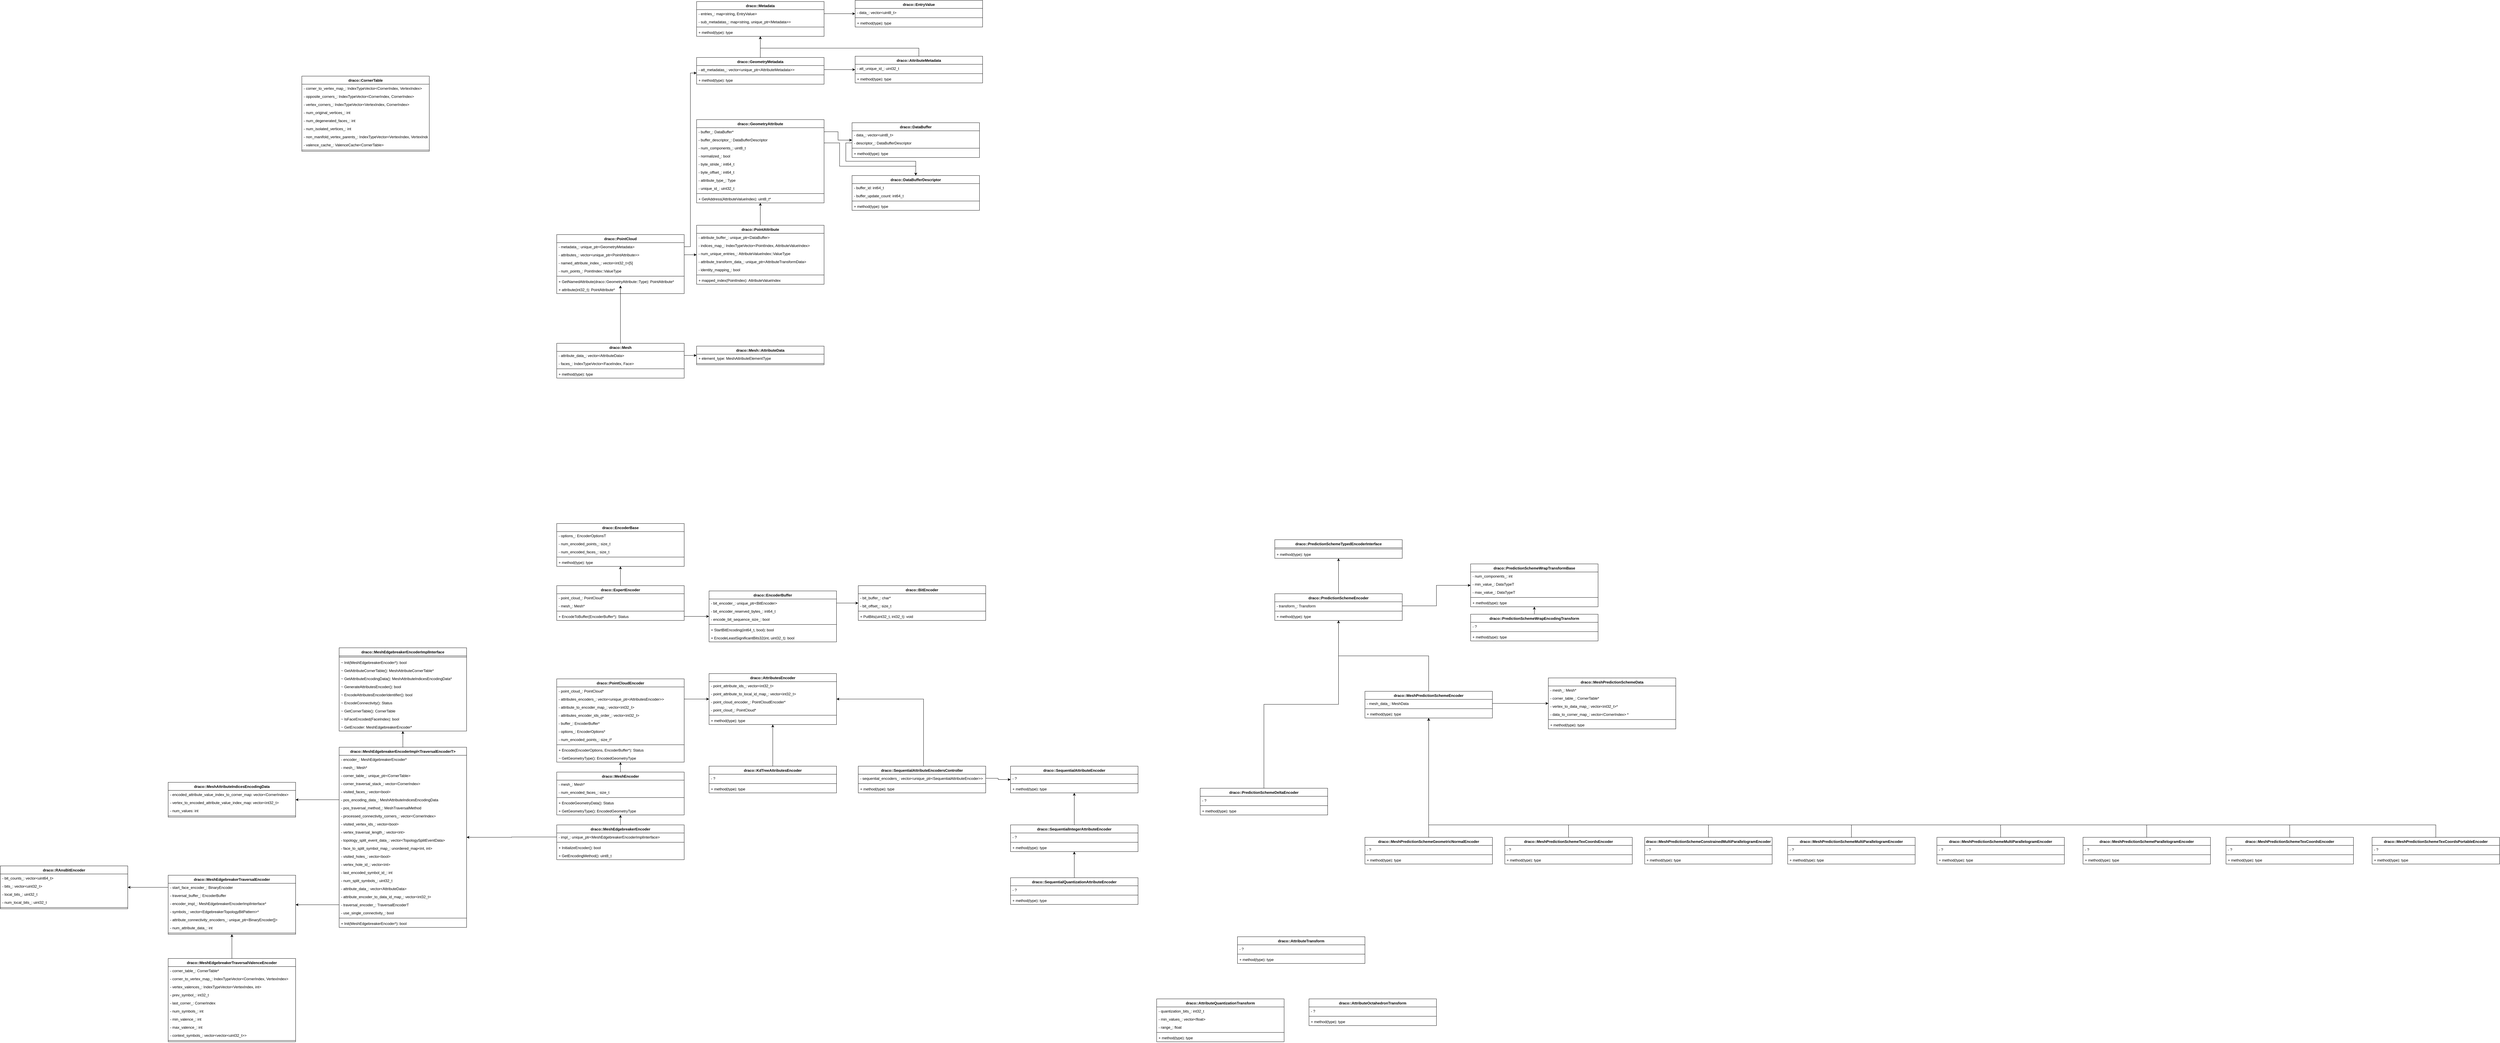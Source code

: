 <mxfile version="20.8.16" type="device"><diagram id="aZuWKzutq_2MgDrlGunm" name="Page-1"><mxGraphModel dx="4639" dy="2649" grid="1" gridSize="10" guides="1" tooltips="1" connect="1" arrows="1" fold="1" page="1" pageScale="1" pageWidth="850" pageHeight="1100" math="0" shadow="0"><root><mxCell id="0"/><mxCell id="1" parent="0"/><mxCell id="_Zq0o-S-784rJklT5vSW-11" value="draco::PointCloud" style="swimlane;fontStyle=1;align=center;verticalAlign=top;childLayout=stackLayout;horizontal=1;startSize=26;horizontalStack=0;resizeParent=1;resizeParentMax=0;resizeLast=0;collapsible=1;marginBottom=0;" parent="1" vertex="1"><mxGeometry x="10" y="260" width="410" height="190" as="geometry"/></mxCell><mxCell id="_Zq0o-S-784rJklT5vSW-12" value="- metadata_: unique_ptr&lt;GeometryMetadata&gt;&#10;" style="text;strokeColor=none;fillColor=none;align=left;verticalAlign=top;spacingLeft=4;spacingRight=4;overflow=hidden;rotatable=0;points=[[0,0.5],[1,0.5]];portConstraint=eastwest;" parent="_Zq0o-S-784rJklT5vSW-11" vertex="1"><mxGeometry y="26" width="410" height="26" as="geometry"/></mxCell><mxCell id="_Zq0o-S-784rJklT5vSW-16" value="- attributes_: vector&lt;unique_ptr&lt;PointAttribute&gt;&gt;" style="text;strokeColor=none;fillColor=none;align=left;verticalAlign=top;spacingLeft=4;spacingRight=4;overflow=hidden;rotatable=0;points=[[0,0.5],[1,0.5]];portConstraint=eastwest;" parent="_Zq0o-S-784rJklT5vSW-11" vertex="1"><mxGeometry y="52" width="410" height="26" as="geometry"/></mxCell><mxCell id="_Zq0o-S-784rJklT5vSW-17" value="- named_attribute_index_: vector&lt;int32_t&gt;[5]" style="text;strokeColor=none;fillColor=none;align=left;verticalAlign=top;spacingLeft=4;spacingRight=4;overflow=hidden;rotatable=0;points=[[0,0.5],[1,0.5]];portConstraint=eastwest;" parent="_Zq0o-S-784rJklT5vSW-11" vertex="1"><mxGeometry y="78" width="410" height="26" as="geometry"/></mxCell><mxCell id="_Zq0o-S-784rJklT5vSW-19" value="- num_points_: PointIndex::ValueType" style="text;strokeColor=none;fillColor=none;align=left;verticalAlign=top;spacingLeft=4;spacingRight=4;overflow=hidden;rotatable=0;points=[[0,0.5],[1,0.5]];portConstraint=eastwest;" parent="_Zq0o-S-784rJklT5vSW-11" vertex="1"><mxGeometry y="104" width="410" height="26" as="geometry"/></mxCell><mxCell id="_Zq0o-S-784rJklT5vSW-13" value="" style="line;strokeWidth=1;fillColor=none;align=left;verticalAlign=middle;spacingTop=-1;spacingLeft=3;spacingRight=3;rotatable=0;labelPosition=right;points=[];portConstraint=eastwest;strokeColor=inherit;" parent="_Zq0o-S-784rJklT5vSW-11" vertex="1"><mxGeometry y="130" width="410" height="8" as="geometry"/></mxCell><mxCell id="_Zq0o-S-784rJklT5vSW-14" value="+ GetNamedAttribute(draco::GeometryAttribute::Type): PointAttribute*" style="text;strokeColor=none;fillColor=none;align=left;verticalAlign=top;spacingLeft=4;spacingRight=4;overflow=hidden;rotatable=0;points=[[0,0.5],[1,0.5]];portConstraint=eastwest;" parent="_Zq0o-S-784rJklT5vSW-11" vertex="1"><mxGeometry y="138" width="410" height="26" as="geometry"/></mxCell><mxCell id="uZdT33SijfhYgiRVn5Ff-1" value="+ attribute(int32_t): PointAttribute*" style="text;strokeColor=none;fillColor=none;align=left;verticalAlign=top;spacingLeft=4;spacingRight=4;overflow=hidden;rotatable=0;points=[[0,0.5],[1,0.5]];portConstraint=eastwest;" parent="_Zq0o-S-784rJklT5vSW-11" vertex="1"><mxGeometry y="164" width="410" height="26" as="geometry"/></mxCell><mxCell id="_Zq0o-S-784rJklT5vSW-27" value="" style="edgeStyle=none;rounded=0;orthogonalLoop=1;jettySize=auto;html=1;" parent="1" source="_Zq0o-S-784rJklT5vSW-20" target="_Zq0o-S-784rJklT5vSW-14" edge="1"><mxGeometry relative="1" as="geometry"/></mxCell><mxCell id="_Zq0o-S-784rJklT5vSW-20" value="draco::Mesh" style="swimlane;fontStyle=1;align=center;verticalAlign=top;childLayout=stackLayout;horizontal=1;startSize=26;horizontalStack=0;resizeParent=1;resizeParentMax=0;resizeLast=0;collapsible=1;marginBottom=0;" parent="1" vertex="1"><mxGeometry x="10" y="610" width="410" height="112" as="geometry"/></mxCell><mxCell id="_Zq0o-S-784rJklT5vSW-21" value="- attribute_data_: vector&lt;AttributeData&gt;" style="text;strokeColor=none;fillColor=none;align=left;verticalAlign=top;spacingLeft=4;spacingRight=4;overflow=hidden;rotatable=0;points=[[0,0.5],[1,0.5]];portConstraint=eastwest;" parent="_Zq0o-S-784rJklT5vSW-20" vertex="1"><mxGeometry y="26" width="410" height="26" as="geometry"/></mxCell><mxCell id="_Zq0o-S-784rJklT5vSW-22" value="- faces_: IndexTypeVector&lt;FaceIndex, Face&gt;" style="text;strokeColor=none;fillColor=none;align=left;verticalAlign=top;spacingLeft=4;spacingRight=4;overflow=hidden;rotatable=0;points=[[0,0.5],[1,0.5]];portConstraint=eastwest;" parent="_Zq0o-S-784rJklT5vSW-20" vertex="1"><mxGeometry y="52" width="410" height="26" as="geometry"/></mxCell><mxCell id="_Zq0o-S-784rJklT5vSW-25" value="" style="line;strokeWidth=1;fillColor=none;align=left;verticalAlign=middle;spacingTop=-1;spacingLeft=3;spacingRight=3;rotatable=0;labelPosition=right;points=[];portConstraint=eastwest;strokeColor=inherit;" parent="_Zq0o-S-784rJklT5vSW-20" vertex="1"><mxGeometry y="78" width="410" height="8" as="geometry"/></mxCell><mxCell id="_Zq0o-S-784rJklT5vSW-26" value="+ method(type): type" style="text;strokeColor=none;fillColor=none;align=left;verticalAlign=top;spacingLeft=4;spacingRight=4;overflow=hidden;rotatable=0;points=[[0,0.5],[1,0.5]];portConstraint=eastwest;" parent="_Zq0o-S-784rJklT5vSW-20" vertex="1"><mxGeometry y="86" width="410" height="26" as="geometry"/></mxCell><mxCell id="_Zq0o-S-784rJklT5vSW-28" value="draco::Mesh::AttributeData" style="swimlane;fontStyle=1;align=center;verticalAlign=top;childLayout=stackLayout;horizontal=1;startSize=26;horizontalStack=0;resizeParent=1;resizeParentMax=0;resizeLast=0;collapsible=1;marginBottom=0;" parent="1" vertex="1"><mxGeometry x="460" y="619" width="410" height="60" as="geometry"/></mxCell><mxCell id="_Zq0o-S-784rJklT5vSW-29" value="+ element_type: MeshAttributeElementType" style="text;strokeColor=none;fillColor=none;align=left;verticalAlign=top;spacingLeft=4;spacingRight=4;overflow=hidden;rotatable=0;points=[[0,0.5],[1,0.5]];portConstraint=eastwest;" parent="_Zq0o-S-784rJklT5vSW-28" vertex="1"><mxGeometry y="26" width="410" height="26" as="geometry"/></mxCell><mxCell id="_Zq0o-S-784rJklT5vSW-31" value="" style="line;strokeWidth=1;fillColor=none;align=left;verticalAlign=middle;spacingTop=-1;spacingLeft=3;spacingRight=3;rotatable=0;labelPosition=right;points=[];portConstraint=eastwest;strokeColor=inherit;" parent="_Zq0o-S-784rJklT5vSW-28" vertex="1"><mxGeometry y="52" width="410" height="8" as="geometry"/></mxCell><mxCell id="_Zq0o-S-784rJklT5vSW-53" style="edgeStyle=orthogonalEdgeStyle;rounded=0;orthogonalLoop=1;jettySize=auto;html=1;" parent="1" source="_Zq0o-S-784rJklT5vSW-37" target="_Zq0o-S-784rJklT5vSW-44" edge="1"><mxGeometry relative="1" as="geometry"/></mxCell><mxCell id="_Zq0o-S-784rJklT5vSW-37" value="draco::GeometryMetadata" style="swimlane;fontStyle=1;align=center;verticalAlign=top;childLayout=stackLayout;horizontal=1;startSize=26;horizontalStack=0;resizeParent=1;resizeParentMax=0;resizeLast=0;collapsible=1;marginBottom=0;" parent="1" vertex="1"><mxGeometry x="460" y="-310" width="410" height="86" as="geometry"/></mxCell><mxCell id="_Zq0o-S-784rJklT5vSW-38" value="- att_metadatas_: vector&lt;unique_ptr&lt;AttributeMetadata&gt;&gt;" style="text;strokeColor=none;fillColor=none;align=left;verticalAlign=top;spacingLeft=4;spacingRight=4;overflow=hidden;rotatable=0;points=[[0,0.5],[1,0.5]];portConstraint=eastwest;" parent="_Zq0o-S-784rJklT5vSW-37" vertex="1"><mxGeometry y="26" width="410" height="26" as="geometry"/></mxCell><mxCell id="_Zq0o-S-784rJklT5vSW-42" value="" style="line;strokeWidth=1;fillColor=none;align=left;verticalAlign=middle;spacingTop=-1;spacingLeft=3;spacingRight=3;rotatable=0;labelPosition=right;points=[];portConstraint=eastwest;strokeColor=inherit;" parent="_Zq0o-S-784rJklT5vSW-37" vertex="1"><mxGeometry y="52" width="410" height="8" as="geometry"/></mxCell><mxCell id="_Zq0o-S-784rJklT5vSW-43" value="+ method(type): type" style="text;strokeColor=none;fillColor=none;align=left;verticalAlign=top;spacingLeft=4;spacingRight=4;overflow=hidden;rotatable=0;points=[[0,0.5],[1,0.5]];portConstraint=eastwest;" parent="_Zq0o-S-784rJklT5vSW-37" vertex="1"><mxGeometry y="60" width="410" height="26" as="geometry"/></mxCell><mxCell id="_Zq0o-S-784rJklT5vSW-44" value="draco::Metadata" style="swimlane;fontStyle=1;align=center;verticalAlign=top;childLayout=stackLayout;horizontal=1;startSize=26;horizontalStack=0;resizeParent=1;resizeParentMax=0;resizeLast=0;collapsible=1;marginBottom=0;" parent="1" vertex="1"><mxGeometry x="460" y="-490" width="410" height="112" as="geometry"/></mxCell><mxCell id="_Zq0o-S-784rJklT5vSW-45" value="- entries_: map&lt;string, EntryValue&gt;" style="text;strokeColor=none;fillColor=none;align=left;verticalAlign=top;spacingLeft=4;spacingRight=4;overflow=hidden;rotatable=0;points=[[0,0.5],[1,0.5]];portConstraint=eastwest;" parent="_Zq0o-S-784rJklT5vSW-44" vertex="1"><mxGeometry y="26" width="410" height="26" as="geometry"/></mxCell><mxCell id="_Zq0o-S-784rJklT5vSW-48" value="- sub_metadatas_: map&lt;string, unique_ptr&lt;Metadata&gt;&gt;" style="text;strokeColor=none;fillColor=none;align=left;verticalAlign=top;spacingLeft=4;spacingRight=4;overflow=hidden;rotatable=0;points=[[0,0.5],[1,0.5]];portConstraint=eastwest;" parent="_Zq0o-S-784rJklT5vSW-44" vertex="1"><mxGeometry y="52" width="410" height="26" as="geometry"/></mxCell><mxCell id="_Zq0o-S-784rJklT5vSW-46" value="" style="line;strokeWidth=1;fillColor=none;align=left;verticalAlign=middle;spacingTop=-1;spacingLeft=3;spacingRight=3;rotatable=0;labelPosition=right;points=[];portConstraint=eastwest;strokeColor=inherit;" parent="_Zq0o-S-784rJklT5vSW-44" vertex="1"><mxGeometry y="78" width="410" height="8" as="geometry"/></mxCell><mxCell id="_Zq0o-S-784rJklT5vSW-47" value="+ method(type): type" style="text;strokeColor=none;fillColor=none;align=left;verticalAlign=top;spacingLeft=4;spacingRight=4;overflow=hidden;rotatable=0;points=[[0,0.5],[1,0.5]];portConstraint=eastwest;" parent="_Zq0o-S-784rJklT5vSW-44" vertex="1"><mxGeometry y="86" width="410" height="26" as="geometry"/></mxCell><mxCell id="_Zq0o-S-784rJklT5vSW-56" style="edgeStyle=orthogonalEdgeStyle;rounded=0;orthogonalLoop=1;jettySize=auto;html=1;" parent="1" source="_Zq0o-S-784rJklT5vSW-21" target="_Zq0o-S-784rJklT5vSW-28" edge="1"><mxGeometry relative="1" as="geometry"/></mxCell><mxCell id="_Zq0o-S-784rJklT5vSW-72" style="edgeStyle=orthogonalEdgeStyle;rounded=0;orthogonalLoop=1;jettySize=auto;html=1;" parent="1" source="_Zq0o-S-784rJklT5vSW-57" target="_Zq0o-S-784rJklT5vSW-44" edge="1"><mxGeometry relative="1" as="geometry"><Array as="points"><mxPoint x="1175" y="-340"/><mxPoint x="665" y="-340"/></Array></mxGeometry></mxCell><mxCell id="_Zq0o-S-784rJklT5vSW-57" value="draco::AttributeMetadata" style="swimlane;fontStyle=1;align=center;verticalAlign=top;childLayout=stackLayout;horizontal=1;startSize=26;horizontalStack=0;resizeParent=1;resizeParentMax=0;resizeLast=0;collapsible=1;marginBottom=0;" parent="1" vertex="1"><mxGeometry x="970" y="-314" width="410" height="86" as="geometry"/></mxCell><mxCell id="_Zq0o-S-784rJklT5vSW-58" value="- att_unique_id_: uint32_t" style="text;strokeColor=none;fillColor=none;align=left;verticalAlign=top;spacingLeft=4;spacingRight=4;overflow=hidden;rotatable=0;points=[[0,0.5],[1,0.5]];portConstraint=eastwest;" parent="_Zq0o-S-784rJklT5vSW-57" vertex="1"><mxGeometry y="26" width="410" height="26" as="geometry"/></mxCell><mxCell id="_Zq0o-S-784rJklT5vSW-59" value="" style="line;strokeWidth=1;fillColor=none;align=left;verticalAlign=middle;spacingTop=-1;spacingLeft=3;spacingRight=3;rotatable=0;labelPosition=right;points=[];portConstraint=eastwest;strokeColor=inherit;" parent="_Zq0o-S-784rJklT5vSW-57" vertex="1"><mxGeometry y="52" width="410" height="8" as="geometry"/></mxCell><mxCell id="_Zq0o-S-784rJklT5vSW-60" value="+ method(type): type" style="text;strokeColor=none;fillColor=none;align=left;verticalAlign=top;spacingLeft=4;spacingRight=4;overflow=hidden;rotatable=0;points=[[0,0.5],[1,0.5]];portConstraint=eastwest;" parent="_Zq0o-S-784rJklT5vSW-57" vertex="1"><mxGeometry y="60" width="410" height="26" as="geometry"/></mxCell><mxCell id="_Zq0o-S-784rJklT5vSW-62" style="edgeStyle=orthogonalEdgeStyle;rounded=0;orthogonalLoop=1;jettySize=auto;html=1;" parent="1" source="_Zq0o-S-784rJklT5vSW-38" target="_Zq0o-S-784rJklT5vSW-57" edge="1"><mxGeometry relative="1" as="geometry"/></mxCell><mxCell id="_Zq0o-S-784rJklT5vSW-65" value="draco::EntryValue" style="swimlane;fontStyle=1;align=center;verticalAlign=top;childLayout=stackLayout;horizontal=1;startSize=26;horizontalStack=0;resizeParent=1;resizeParentMax=0;resizeLast=0;collapsible=1;marginBottom=0;" parent="1" vertex="1"><mxGeometry x="970" y="-494" width="410" height="86" as="geometry"/></mxCell><mxCell id="_Zq0o-S-784rJklT5vSW-66" value="- data_: vector&lt;uint8_t&gt;" style="text;strokeColor=none;fillColor=none;align=left;verticalAlign=top;spacingLeft=4;spacingRight=4;overflow=hidden;rotatable=0;points=[[0,0.5],[1,0.5]];portConstraint=eastwest;" parent="_Zq0o-S-784rJklT5vSW-65" vertex="1"><mxGeometry y="26" width="410" height="26" as="geometry"/></mxCell><mxCell id="_Zq0o-S-784rJklT5vSW-68" value="" style="line;strokeWidth=1;fillColor=none;align=left;verticalAlign=middle;spacingTop=-1;spacingLeft=3;spacingRight=3;rotatable=0;labelPosition=right;points=[];portConstraint=eastwest;strokeColor=inherit;" parent="_Zq0o-S-784rJklT5vSW-65" vertex="1"><mxGeometry y="52" width="410" height="8" as="geometry"/></mxCell><mxCell id="_Zq0o-S-784rJklT5vSW-69" value="+ method(type): type" style="text;strokeColor=none;fillColor=none;align=left;verticalAlign=top;spacingLeft=4;spacingRight=4;overflow=hidden;rotatable=0;points=[[0,0.5],[1,0.5]];portConstraint=eastwest;" parent="_Zq0o-S-784rJklT5vSW-65" vertex="1"><mxGeometry y="60" width="410" height="26" as="geometry"/></mxCell><mxCell id="_Zq0o-S-784rJklT5vSW-71" style="edgeStyle=orthogonalEdgeStyle;rounded=0;orthogonalLoop=1;jettySize=auto;html=1;" parent="1" source="_Zq0o-S-784rJklT5vSW-45" target="_Zq0o-S-784rJklT5vSW-65" edge="1"><mxGeometry relative="1" as="geometry"/></mxCell><mxCell id="_Zq0o-S-784rJklT5vSW-91" style="edgeStyle=orthogonalEdgeStyle;rounded=0;orthogonalLoop=1;jettySize=auto;html=1;" parent="1" source="_Zq0o-S-784rJklT5vSW-73" target="_Zq0o-S-784rJklT5vSW-83" edge="1"><mxGeometry relative="1" as="geometry"/></mxCell><mxCell id="_Zq0o-S-784rJklT5vSW-73" value="draco::PointAttribute" style="swimlane;fontStyle=1;align=center;verticalAlign=top;childLayout=stackLayout;horizontal=1;startSize=26;horizontalStack=0;resizeParent=1;resizeParentMax=0;resizeLast=0;collapsible=1;marginBottom=0;" parent="1" vertex="1"><mxGeometry x="460" y="230" width="410" height="190" as="geometry"/></mxCell><mxCell id="_Zq0o-S-784rJklT5vSW-74" value="- attribute_buffer_: unique_ptr&lt;DataBuffer&gt;" style="text;strokeColor=none;fillColor=none;align=left;verticalAlign=top;spacingLeft=4;spacingRight=4;overflow=hidden;rotatable=0;points=[[0,0.5],[1,0.5]];portConstraint=eastwest;" parent="_Zq0o-S-784rJklT5vSW-73" vertex="1"><mxGeometry y="26" width="410" height="26" as="geometry"/></mxCell><mxCell id="_Zq0o-S-784rJklT5vSW-80" value="- indices_map_: IndexTypeVector&lt;PointIndex, AttributeValueIndex&gt;" style="text;strokeColor=none;fillColor=none;align=left;verticalAlign=top;spacingLeft=4;spacingRight=4;overflow=hidden;rotatable=0;points=[[0,0.5],[1,0.5]];portConstraint=eastwest;" parent="_Zq0o-S-784rJklT5vSW-73" vertex="1"><mxGeometry y="52" width="410" height="26" as="geometry"/></mxCell><mxCell id="_Zq0o-S-784rJklT5vSW-79" value="- num_unique_entries_: AttributeValueIndex::ValueType" style="text;strokeColor=none;fillColor=none;align=left;verticalAlign=top;spacingLeft=4;spacingRight=4;overflow=hidden;rotatable=0;points=[[0,0.5],[1,0.5]];portConstraint=eastwest;" parent="_Zq0o-S-784rJklT5vSW-73" vertex="1"><mxGeometry y="78" width="410" height="26" as="geometry"/></mxCell><mxCell id="_Zq0o-S-784rJklT5vSW-78" value="- attribute_transform_data_: unique_ptr&lt;AttributeTransformData&gt;" style="text;strokeColor=none;fillColor=none;align=left;verticalAlign=top;spacingLeft=4;spacingRight=4;overflow=hidden;rotatable=0;points=[[0,0.5],[1,0.5]];portConstraint=eastwest;" parent="_Zq0o-S-784rJklT5vSW-73" vertex="1"><mxGeometry y="104" width="410" height="26" as="geometry"/></mxCell><mxCell id="_Zq0o-S-784rJklT5vSW-81" value="- identity_mapping_: bool" style="text;strokeColor=none;fillColor=none;align=left;verticalAlign=top;spacingLeft=4;spacingRight=4;overflow=hidden;rotatable=0;points=[[0,0.5],[1,0.5]];portConstraint=eastwest;" parent="_Zq0o-S-784rJklT5vSW-73" vertex="1"><mxGeometry y="130" width="410" height="26" as="geometry"/></mxCell><mxCell id="_Zq0o-S-784rJklT5vSW-75" value="" style="line;strokeWidth=1;fillColor=none;align=left;verticalAlign=middle;spacingTop=-1;spacingLeft=3;spacingRight=3;rotatable=0;labelPosition=right;points=[];portConstraint=eastwest;strokeColor=inherit;" parent="_Zq0o-S-784rJklT5vSW-73" vertex="1"><mxGeometry y="156" width="410" height="8" as="geometry"/></mxCell><mxCell id="_Zq0o-S-784rJklT5vSW-76" value="+ mapped_index(PointIndex): AttributeValueIndex" style="text;strokeColor=none;fillColor=none;align=left;verticalAlign=top;spacingLeft=4;spacingRight=4;overflow=hidden;rotatable=0;points=[[0,0.5],[1,0.5]];portConstraint=eastwest;" parent="_Zq0o-S-784rJklT5vSW-73" vertex="1"><mxGeometry y="164" width="410" height="26" as="geometry"/></mxCell><mxCell id="_Zq0o-S-784rJklT5vSW-77" style="edgeStyle=orthogonalEdgeStyle;rounded=0;orthogonalLoop=1;jettySize=auto;html=1;" parent="1" source="_Zq0o-S-784rJklT5vSW-16" target="_Zq0o-S-784rJklT5vSW-73" edge="1"><mxGeometry relative="1" as="geometry"/></mxCell><mxCell id="_Zq0o-S-784rJklT5vSW-82" style="edgeStyle=orthogonalEdgeStyle;rounded=0;orthogonalLoop=1;jettySize=auto;html=1;" parent="1" source="_Zq0o-S-784rJklT5vSW-12" target="_Zq0o-S-784rJklT5vSW-37" edge="1"><mxGeometry relative="1" as="geometry"><Array as="points"><mxPoint x="440" y="299"/><mxPoint x="440" y="-260"/></Array></mxGeometry></mxCell><mxCell id="_Zq0o-S-784rJklT5vSW-83" value="draco::GeometryAttribute" style="swimlane;fontStyle=1;align=center;verticalAlign=top;childLayout=stackLayout;horizontal=1;startSize=26;horizontalStack=0;resizeParent=1;resizeParentMax=0;resizeLast=0;collapsible=1;marginBottom=0;" parent="1" vertex="1"><mxGeometry x="460" y="-110" width="410" height="268" as="geometry"/></mxCell><mxCell id="_Zq0o-S-784rJklT5vSW-84" value="- buffer_: DataBuffer*" style="text;strokeColor=none;fillColor=none;align=left;verticalAlign=top;spacingLeft=4;spacingRight=4;overflow=hidden;rotatable=0;points=[[0,0.5],[1,0.5]];portConstraint=eastwest;" parent="_Zq0o-S-784rJklT5vSW-83" vertex="1"><mxGeometry y="26" width="410" height="26" as="geometry"/></mxCell><mxCell id="_Zq0o-S-784rJklT5vSW-85" value="- buffer_descriptor_: DataBufferDescriptor" style="text;strokeColor=none;fillColor=none;align=left;verticalAlign=top;spacingLeft=4;spacingRight=4;overflow=hidden;rotatable=0;points=[[0,0.5],[1,0.5]];portConstraint=eastwest;" parent="_Zq0o-S-784rJklT5vSW-83" vertex="1"><mxGeometry y="52" width="410" height="26" as="geometry"/></mxCell><mxCell id="_Zq0o-S-784rJklT5vSW-86" value="- num_components_: uint8_t" style="text;strokeColor=none;fillColor=none;align=left;verticalAlign=top;spacingLeft=4;spacingRight=4;overflow=hidden;rotatable=0;points=[[0,0.5],[1,0.5]];portConstraint=eastwest;" parent="_Zq0o-S-784rJklT5vSW-83" vertex="1"><mxGeometry y="78" width="410" height="26" as="geometry"/></mxCell><mxCell id="_Zq0o-S-784rJklT5vSW-87" value="- normalized_: bool" style="text;strokeColor=none;fillColor=none;align=left;verticalAlign=top;spacingLeft=4;spacingRight=4;overflow=hidden;rotatable=0;points=[[0,0.5],[1,0.5]];portConstraint=eastwest;" parent="_Zq0o-S-784rJklT5vSW-83" vertex="1"><mxGeometry y="104" width="410" height="26" as="geometry"/></mxCell><mxCell id="_Zq0o-S-784rJklT5vSW-88" value="- byte_stride_: int64_t" style="text;strokeColor=none;fillColor=none;align=left;verticalAlign=top;spacingLeft=4;spacingRight=4;overflow=hidden;rotatable=0;points=[[0,0.5],[1,0.5]];portConstraint=eastwest;" parent="_Zq0o-S-784rJklT5vSW-83" vertex="1"><mxGeometry y="130" width="410" height="26" as="geometry"/></mxCell><mxCell id="_Zq0o-S-784rJklT5vSW-93" value="- byte_offset_: int64_t" style="text;strokeColor=none;fillColor=none;align=left;verticalAlign=top;spacingLeft=4;spacingRight=4;overflow=hidden;rotatable=0;points=[[0,0.5],[1,0.5]];portConstraint=eastwest;" parent="_Zq0o-S-784rJklT5vSW-83" vertex="1"><mxGeometry y="156" width="410" height="26" as="geometry"/></mxCell><mxCell id="_Zq0o-S-784rJklT5vSW-94" value="- attribute_type_: Type" style="text;strokeColor=none;fillColor=none;align=left;verticalAlign=top;spacingLeft=4;spacingRight=4;overflow=hidden;rotatable=0;points=[[0,0.5],[1,0.5]];portConstraint=eastwest;" parent="_Zq0o-S-784rJklT5vSW-83" vertex="1"><mxGeometry y="182" width="410" height="26" as="geometry"/></mxCell><mxCell id="_Zq0o-S-784rJklT5vSW-95" value="- unique_id_: uint32_t" style="text;strokeColor=none;fillColor=none;align=left;verticalAlign=top;spacingLeft=4;spacingRight=4;overflow=hidden;rotatable=0;points=[[0,0.5],[1,0.5]];portConstraint=eastwest;" parent="_Zq0o-S-784rJklT5vSW-83" vertex="1"><mxGeometry y="208" width="410" height="26" as="geometry"/></mxCell><mxCell id="_Zq0o-S-784rJklT5vSW-89" value="" style="line;strokeWidth=1;fillColor=none;align=left;verticalAlign=middle;spacingTop=-1;spacingLeft=3;spacingRight=3;rotatable=0;labelPosition=right;points=[];portConstraint=eastwest;strokeColor=inherit;" parent="_Zq0o-S-784rJklT5vSW-83" vertex="1"><mxGeometry y="234" width="410" height="8" as="geometry"/></mxCell><mxCell id="uZdT33SijfhYgiRVn5Ff-43" value="+ GetAddress(AttributeValueIndex): uint8_t*" style="text;strokeColor=none;fillColor=none;align=left;verticalAlign=top;spacingLeft=4;spacingRight=4;overflow=hidden;rotatable=0;points=[[0,0.5],[1,0.5]];portConstraint=eastwest;" parent="_Zq0o-S-784rJklT5vSW-83" vertex="1"><mxGeometry y="242" width="410" height="26" as="geometry"/></mxCell><mxCell id="_Zq0o-S-784rJklT5vSW-96" value="draco::DataBuffer" style="swimlane;fontStyle=1;align=center;verticalAlign=top;childLayout=stackLayout;horizontal=1;startSize=26;horizontalStack=0;resizeParent=1;resizeParentMax=0;resizeLast=0;collapsible=1;marginBottom=0;" parent="1" vertex="1"><mxGeometry x="960" y="-100" width="410" height="112" as="geometry"/></mxCell><mxCell id="_Zq0o-S-784rJklT5vSW-97" value="- data_: vector&lt;uint8_t&gt;" style="text;strokeColor=none;fillColor=none;align=left;verticalAlign=top;spacingLeft=4;spacingRight=4;overflow=hidden;rotatable=0;points=[[0,0.5],[1,0.5]];portConstraint=eastwest;" parent="_Zq0o-S-784rJklT5vSW-96" vertex="1"><mxGeometry y="26" width="410" height="26" as="geometry"/></mxCell><mxCell id="_Zq0o-S-784rJklT5vSW-98" value="- descriptor_: DataBufferDescriptor" style="text;strokeColor=none;fillColor=none;align=left;verticalAlign=top;spacingLeft=4;spacingRight=4;overflow=hidden;rotatable=0;points=[[0,0.5],[1,0.5]];portConstraint=eastwest;" parent="_Zq0o-S-784rJklT5vSW-96" vertex="1"><mxGeometry y="52" width="410" height="26" as="geometry"/></mxCell><mxCell id="_Zq0o-S-784rJklT5vSW-105" value="" style="line;strokeWidth=1;fillColor=none;align=left;verticalAlign=middle;spacingTop=-1;spacingLeft=3;spacingRight=3;rotatable=0;labelPosition=right;points=[];portConstraint=eastwest;strokeColor=inherit;" parent="_Zq0o-S-784rJklT5vSW-96" vertex="1"><mxGeometry y="78" width="410" height="8" as="geometry"/></mxCell><mxCell id="_Zq0o-S-784rJklT5vSW-106" value="+ method(type): type" style="text;strokeColor=none;fillColor=none;align=left;verticalAlign=top;spacingLeft=4;spacingRight=4;overflow=hidden;rotatable=0;points=[[0,0.5],[1,0.5]];portConstraint=eastwest;" parent="_Zq0o-S-784rJklT5vSW-96" vertex="1"><mxGeometry y="86" width="410" height="26" as="geometry"/></mxCell><mxCell id="_Zq0o-S-784rJklT5vSW-107" style="edgeStyle=orthogonalEdgeStyle;rounded=0;orthogonalLoop=1;jettySize=auto;html=1;" parent="1" source="_Zq0o-S-784rJklT5vSW-84" target="_Zq0o-S-784rJklT5vSW-96" edge="1"><mxGeometry relative="1" as="geometry"/></mxCell><mxCell id="_Zq0o-S-784rJklT5vSW-108" value="draco::DataBufferDescriptor" style="swimlane;fontStyle=1;align=center;verticalAlign=top;childLayout=stackLayout;horizontal=1;startSize=26;horizontalStack=0;resizeParent=1;resizeParentMax=0;resizeLast=0;collapsible=1;marginBottom=0;" parent="1" vertex="1"><mxGeometry x="960" y="70" width="410" height="112" as="geometry"/></mxCell><mxCell id="_Zq0o-S-784rJklT5vSW-109" value="- buffer_id: int64_t" style="text;strokeColor=none;fillColor=none;align=left;verticalAlign=top;spacingLeft=4;spacingRight=4;overflow=hidden;rotatable=0;points=[[0,0.5],[1,0.5]];portConstraint=eastwest;" parent="_Zq0o-S-784rJklT5vSW-108" vertex="1"><mxGeometry y="26" width="410" height="26" as="geometry"/></mxCell><mxCell id="_Zq0o-S-784rJklT5vSW-110" value="- buffer_update_count: int64_t" style="text;strokeColor=none;fillColor=none;align=left;verticalAlign=top;spacingLeft=4;spacingRight=4;overflow=hidden;rotatable=0;points=[[0,0.5],[1,0.5]];portConstraint=eastwest;" parent="_Zq0o-S-784rJklT5vSW-108" vertex="1"><mxGeometry y="52" width="410" height="26" as="geometry"/></mxCell><mxCell id="_Zq0o-S-784rJklT5vSW-111" value="" style="line;strokeWidth=1;fillColor=none;align=left;verticalAlign=middle;spacingTop=-1;spacingLeft=3;spacingRight=3;rotatable=0;labelPosition=right;points=[];portConstraint=eastwest;strokeColor=inherit;" parent="_Zq0o-S-784rJklT5vSW-108" vertex="1"><mxGeometry y="78" width="410" height="8" as="geometry"/></mxCell><mxCell id="_Zq0o-S-784rJklT5vSW-112" value="+ method(type): type" style="text;strokeColor=none;fillColor=none;align=left;verticalAlign=top;spacingLeft=4;spacingRight=4;overflow=hidden;rotatable=0;points=[[0,0.5],[1,0.5]];portConstraint=eastwest;" parent="_Zq0o-S-784rJklT5vSW-108" vertex="1"><mxGeometry y="86" width="410" height="26" as="geometry"/></mxCell><mxCell id="_Zq0o-S-784rJklT5vSW-114" style="edgeStyle=orthogonalEdgeStyle;rounded=0;orthogonalLoop=1;jettySize=auto;html=1;" parent="1" source="_Zq0o-S-784rJklT5vSW-85" target="_Zq0o-S-784rJklT5vSW-108" edge="1"><mxGeometry relative="1" as="geometry"><Array as="points"><mxPoint x="920" y="-35"/><mxPoint x="920" y="40"/><mxPoint x="1165" y="40"/></Array></mxGeometry></mxCell><mxCell id="_Zq0o-S-784rJklT5vSW-115" style="edgeStyle=orthogonalEdgeStyle;rounded=0;orthogonalLoop=1;jettySize=auto;html=1;" parent="1" source="_Zq0o-S-784rJklT5vSW-98" target="_Zq0o-S-784rJklT5vSW-108" edge="1"><mxGeometry relative="1" as="geometry"/></mxCell><mxCell id="NSLzVplAIiX0Gy-ISw5G-1" value="draco::EncoderBase" style="swimlane;fontStyle=1;align=center;verticalAlign=top;childLayout=stackLayout;horizontal=1;startSize=26;horizontalStack=0;resizeParent=1;resizeParentMax=0;resizeLast=0;collapsible=1;marginBottom=0;" parent="1" vertex="1"><mxGeometry x="10" y="1190" width="410" height="138" as="geometry"/></mxCell><mxCell id="NSLzVplAIiX0Gy-ISw5G-2" value="- options_: EncoderOptionsT" style="text;strokeColor=none;fillColor=none;align=left;verticalAlign=top;spacingLeft=4;spacingRight=4;overflow=hidden;rotatable=0;points=[[0,0.5],[1,0.5]];portConstraint=eastwest;" parent="NSLzVplAIiX0Gy-ISw5G-1" vertex="1"><mxGeometry y="26" width="410" height="26" as="geometry"/></mxCell><mxCell id="NSLzVplAIiX0Gy-ISw5G-3" value="- num_encoded_points_: size_t&#10;" style="text;strokeColor=none;fillColor=none;align=left;verticalAlign=top;spacingLeft=4;spacingRight=4;overflow=hidden;rotatable=0;points=[[0,0.5],[1,0.5]];portConstraint=eastwest;" parent="NSLzVplAIiX0Gy-ISw5G-1" vertex="1"><mxGeometry y="52" width="410" height="26" as="geometry"/></mxCell><mxCell id="NSLzVplAIiX0Gy-ISw5G-6" value="- num_encoded_faces_: size_t&#10;" style="text;strokeColor=none;fillColor=none;align=left;verticalAlign=top;spacingLeft=4;spacingRight=4;overflow=hidden;rotatable=0;points=[[0,0.5],[1,0.5]];portConstraint=eastwest;" parent="NSLzVplAIiX0Gy-ISw5G-1" vertex="1"><mxGeometry y="78" width="410" height="26" as="geometry"/></mxCell><mxCell id="NSLzVplAIiX0Gy-ISw5G-4" value="" style="line;strokeWidth=1;fillColor=none;align=left;verticalAlign=middle;spacingTop=-1;spacingLeft=3;spacingRight=3;rotatable=0;labelPosition=right;points=[];portConstraint=eastwest;strokeColor=inherit;" parent="NSLzVplAIiX0Gy-ISw5G-1" vertex="1"><mxGeometry y="104" width="410" height="8" as="geometry"/></mxCell><mxCell id="NSLzVplAIiX0Gy-ISw5G-5" value="+ method(type): type" style="text;strokeColor=none;fillColor=none;align=left;verticalAlign=top;spacingLeft=4;spacingRight=4;overflow=hidden;rotatable=0;points=[[0,0.5],[1,0.5]];portConstraint=eastwest;" parent="NSLzVplAIiX0Gy-ISw5G-1" vertex="1"><mxGeometry y="112" width="410" height="26" as="geometry"/></mxCell><mxCell id="NSLzVplAIiX0Gy-ISw5G-14" style="edgeStyle=orthogonalEdgeStyle;rounded=0;orthogonalLoop=1;jettySize=auto;html=1;" parent="1" source="NSLzVplAIiX0Gy-ISw5G-7" target="NSLzVplAIiX0Gy-ISw5G-1" edge="1"><mxGeometry relative="1" as="geometry"/></mxCell><mxCell id="NSLzVplAIiX0Gy-ISw5G-7" value="draco::ExpertEncoder" style="swimlane;fontStyle=1;align=center;verticalAlign=top;childLayout=stackLayout;horizontal=1;startSize=26;horizontalStack=0;resizeParent=1;resizeParentMax=0;resizeLast=0;collapsible=1;marginBottom=0;" parent="1" vertex="1"><mxGeometry x="10" y="1390" width="410" height="112" as="geometry"/></mxCell><mxCell id="NSLzVplAIiX0Gy-ISw5G-8" value="- point_cloud_: PointCloud*" style="text;strokeColor=none;fillColor=none;align=left;verticalAlign=top;spacingLeft=4;spacingRight=4;overflow=hidden;rotatable=0;points=[[0,0.5],[1,0.5]];portConstraint=eastwest;" parent="NSLzVplAIiX0Gy-ISw5G-7" vertex="1"><mxGeometry y="26" width="410" height="26" as="geometry"/></mxCell><mxCell id="NSLzVplAIiX0Gy-ISw5G-9" value="- mesh_: Mesh*" style="text;strokeColor=none;fillColor=none;align=left;verticalAlign=top;spacingLeft=4;spacingRight=4;overflow=hidden;rotatable=0;points=[[0,0.5],[1,0.5]];portConstraint=eastwest;" parent="NSLzVplAIiX0Gy-ISw5G-7" vertex="1"><mxGeometry y="52" width="410" height="26" as="geometry"/></mxCell><mxCell id="NSLzVplAIiX0Gy-ISw5G-11" value="" style="line;strokeWidth=1;fillColor=none;align=left;verticalAlign=middle;spacingTop=-1;spacingLeft=3;spacingRight=3;rotatable=0;labelPosition=right;points=[];portConstraint=eastwest;strokeColor=inherit;" parent="NSLzVplAIiX0Gy-ISw5G-7" vertex="1"><mxGeometry y="78" width="410" height="8" as="geometry"/></mxCell><mxCell id="NSLzVplAIiX0Gy-ISw5G-12" value="+ EncodeToBuffer(EncoderBuffer*): Status" style="text;strokeColor=none;fillColor=none;align=left;verticalAlign=top;spacingLeft=4;spacingRight=4;overflow=hidden;rotatable=0;points=[[0,0.5],[1,0.5]];portConstraint=eastwest;" parent="NSLzVplAIiX0Gy-ISw5G-7" vertex="1"><mxGeometry y="86" width="410" height="26" as="geometry"/></mxCell><mxCell id="NSLzVplAIiX0Gy-ISw5G-15" value="draco::EncoderBuffer" style="swimlane;fontStyle=1;align=center;verticalAlign=top;childLayout=stackLayout;horizontal=1;startSize=26;horizontalStack=0;resizeParent=1;resizeParentMax=0;resizeLast=0;collapsible=1;marginBottom=0;" parent="1" vertex="1"><mxGeometry x="500" y="1407" width="410" height="164" as="geometry"/></mxCell><mxCell id="NSLzVplAIiX0Gy-ISw5G-16" value="- bit_encoder_: unique_ptr&lt;BitEncoder&gt;" style="text;strokeColor=none;fillColor=none;align=left;verticalAlign=top;spacingLeft=4;spacingRight=4;overflow=hidden;rotatable=0;points=[[0,0.5],[1,0.5]];portConstraint=eastwest;" parent="NSLzVplAIiX0Gy-ISw5G-15" vertex="1"><mxGeometry y="26" width="410" height="26" as="geometry"/></mxCell><mxCell id="NSLzVplAIiX0Gy-ISw5G-17" value="- bit_encoder_reserved_bytes_: int64_t" style="text;strokeColor=none;fillColor=none;align=left;verticalAlign=top;spacingLeft=4;spacingRight=4;overflow=hidden;rotatable=0;points=[[0,0.5],[1,0.5]];portConstraint=eastwest;" parent="NSLzVplAIiX0Gy-ISw5G-15" vertex="1"><mxGeometry y="52" width="410" height="26" as="geometry"/></mxCell><mxCell id="NSLzVplAIiX0Gy-ISw5G-18" value="- encode_bit_sequence_size_: bool&#10;" style="text;strokeColor=none;fillColor=none;align=left;verticalAlign=top;spacingLeft=4;spacingRight=4;overflow=hidden;rotatable=0;points=[[0,0.5],[1,0.5]];portConstraint=eastwest;" parent="NSLzVplAIiX0Gy-ISw5G-15" vertex="1"><mxGeometry y="78" width="410" height="26" as="geometry"/></mxCell><mxCell id="NSLzVplAIiX0Gy-ISw5G-19" value="" style="line;strokeWidth=1;fillColor=none;align=left;verticalAlign=middle;spacingTop=-1;spacingLeft=3;spacingRight=3;rotatable=0;labelPosition=right;points=[];portConstraint=eastwest;strokeColor=inherit;" parent="NSLzVplAIiX0Gy-ISw5G-15" vertex="1"><mxGeometry y="104" width="410" height="8" as="geometry"/></mxCell><mxCell id="NSLzVplAIiX0Gy-ISw5G-20" value="+ StartBitEncoding(int64_t, bool): bool" style="text;strokeColor=none;fillColor=none;align=left;verticalAlign=top;spacingLeft=4;spacingRight=4;overflow=hidden;rotatable=0;points=[[0,0.5],[1,0.5]];portConstraint=eastwest;" parent="NSLzVplAIiX0Gy-ISw5G-15" vertex="1"><mxGeometry y="112" width="410" height="26" as="geometry"/></mxCell><mxCell id="QJjAZvh_LngVEGHBbbFA-1" value="+ EncodeLeastSignificantBits32(int, uint32_t): bool" style="text;strokeColor=none;fillColor=none;align=left;verticalAlign=top;spacingLeft=4;spacingRight=4;overflow=hidden;rotatable=0;points=[[0,0.5],[1,0.5]];portConstraint=eastwest;" parent="NSLzVplAIiX0Gy-ISw5G-15" vertex="1"><mxGeometry y="138" width="410" height="26" as="geometry"/></mxCell><mxCell id="NSLzVplAIiX0Gy-ISw5G-21" style="edgeStyle=orthogonalEdgeStyle;rounded=0;orthogonalLoop=1;jettySize=auto;html=1;" parent="1" source="NSLzVplAIiX0Gy-ISw5G-12" target="NSLzVplAIiX0Gy-ISw5G-15" edge="1"><mxGeometry relative="1" as="geometry"/></mxCell><mxCell id="NSLzVplAIiX0Gy-ISw5G-22" value="draco::BitEncoder" style="swimlane;fontStyle=1;align=center;verticalAlign=top;childLayout=stackLayout;horizontal=1;startSize=26;horizontalStack=0;resizeParent=1;resizeParentMax=0;resizeLast=0;collapsible=1;marginBottom=0;" parent="1" vertex="1"><mxGeometry x="980" y="1390" width="410" height="112" as="geometry"/></mxCell><mxCell id="NSLzVplAIiX0Gy-ISw5G-23" value="- bit_buffer_: char*" style="text;strokeColor=none;fillColor=none;align=left;verticalAlign=top;spacingLeft=4;spacingRight=4;overflow=hidden;rotatable=0;points=[[0,0.5],[1,0.5]];portConstraint=eastwest;" parent="NSLzVplAIiX0Gy-ISw5G-22" vertex="1"><mxGeometry y="26" width="410" height="26" as="geometry"/></mxCell><mxCell id="NSLzVplAIiX0Gy-ISw5G-24" value="- bit_offset_: size_t" style="text;strokeColor=none;fillColor=none;align=left;verticalAlign=top;spacingLeft=4;spacingRight=4;overflow=hidden;rotatable=0;points=[[0,0.5],[1,0.5]];portConstraint=eastwest;" parent="NSLzVplAIiX0Gy-ISw5G-22" vertex="1"><mxGeometry y="52" width="410" height="26" as="geometry"/></mxCell><mxCell id="NSLzVplAIiX0Gy-ISw5G-26" value="" style="line;strokeWidth=1;fillColor=none;align=left;verticalAlign=middle;spacingTop=-1;spacingLeft=3;spacingRight=3;rotatable=0;labelPosition=right;points=[];portConstraint=eastwest;strokeColor=inherit;" parent="NSLzVplAIiX0Gy-ISw5G-22" vertex="1"><mxGeometry y="78" width="410" height="8" as="geometry"/></mxCell><mxCell id="NSLzVplAIiX0Gy-ISw5G-27" value="+ PutBits(uint32_t, int32_t): void" style="text;strokeColor=none;fillColor=none;align=left;verticalAlign=top;spacingLeft=4;spacingRight=4;overflow=hidden;rotatable=0;points=[[0,0.5],[1,0.5]];portConstraint=eastwest;" parent="NSLzVplAIiX0Gy-ISw5G-22" vertex="1"><mxGeometry y="86" width="410" height="26" as="geometry"/></mxCell><mxCell id="NSLzVplAIiX0Gy-ISw5G-28" style="edgeStyle=orthogonalEdgeStyle;rounded=0;orthogonalLoop=1;jettySize=auto;html=1;" parent="1" source="NSLzVplAIiX0Gy-ISw5G-16" target="NSLzVplAIiX0Gy-ISw5G-22" edge="1"><mxGeometry relative="1" as="geometry"/></mxCell><mxCell id="NSLzVplAIiX0Gy-ISw5G-55" style="edgeStyle=orthogonalEdgeStyle;rounded=0;orthogonalLoop=1;jettySize=auto;html=1;" parent="1" source="NSLzVplAIiX0Gy-ISw5G-29" target="NSLzVplAIiX0Gy-ISw5G-34" edge="1"><mxGeometry relative="1" as="geometry"/></mxCell><mxCell id="NSLzVplAIiX0Gy-ISw5G-29" value="draco::MeshEncoder" style="swimlane;fontStyle=1;align=center;verticalAlign=top;childLayout=stackLayout;horizontal=1;startSize=26;horizontalStack=0;resizeParent=1;resizeParentMax=0;resizeLast=0;collapsible=1;marginBottom=0;" parent="1" vertex="1"><mxGeometry x="10" y="1990" width="410" height="138" as="geometry"/></mxCell><mxCell id="NSLzVplAIiX0Gy-ISw5G-30" value="- mesh_: Mesh*" style="text;strokeColor=none;fillColor=none;align=left;verticalAlign=top;spacingLeft=4;spacingRight=4;overflow=hidden;rotatable=0;points=[[0,0.5],[1,0.5]];portConstraint=eastwest;" parent="NSLzVplAIiX0Gy-ISw5G-29" vertex="1"><mxGeometry y="26" width="410" height="26" as="geometry"/></mxCell><mxCell id="NSLzVplAIiX0Gy-ISw5G-31" value="- num_encoded_faces_: size_t" style="text;strokeColor=none;fillColor=none;align=left;verticalAlign=top;spacingLeft=4;spacingRight=4;overflow=hidden;rotatable=0;points=[[0,0.5],[1,0.5]];portConstraint=eastwest;" parent="NSLzVplAIiX0Gy-ISw5G-29" vertex="1"><mxGeometry y="52" width="410" height="26" as="geometry"/></mxCell><mxCell id="NSLzVplAIiX0Gy-ISw5G-32" value="" style="line;strokeWidth=1;fillColor=none;align=left;verticalAlign=middle;spacingTop=-1;spacingLeft=3;spacingRight=3;rotatable=0;labelPosition=right;points=[];portConstraint=eastwest;strokeColor=inherit;" parent="NSLzVplAIiX0Gy-ISw5G-29" vertex="1"><mxGeometry y="78" width="410" height="8" as="geometry"/></mxCell><mxCell id="NSLzVplAIiX0Gy-ISw5G-33" value="+ EncodeGeometryData(): Status" style="text;strokeColor=none;fillColor=none;align=left;verticalAlign=top;spacingLeft=4;spacingRight=4;overflow=hidden;rotatable=0;points=[[0,0.5],[1,0.5]];portConstraint=eastwest;" parent="NSLzVplAIiX0Gy-ISw5G-29" vertex="1"><mxGeometry y="86" width="410" height="26" as="geometry"/></mxCell><mxCell id="NSLzVplAIiX0Gy-ISw5G-62" value="+ GetGeometryType(): EncodedGeometryType" style="text;strokeColor=none;fillColor=none;align=left;verticalAlign=top;spacingLeft=4;spacingRight=4;overflow=hidden;rotatable=0;points=[[0,0.5],[1,0.5]];portConstraint=eastwest;" parent="NSLzVplAIiX0Gy-ISw5G-29" vertex="1"><mxGeometry y="112" width="410" height="26" as="geometry"/></mxCell><mxCell id="NSLzVplAIiX0Gy-ISw5G-34" value="draco::PointCloudEncoder" style="swimlane;fontStyle=1;align=center;verticalAlign=top;childLayout=stackLayout;horizontal=1;startSize=26;horizontalStack=0;resizeParent=1;resizeParentMax=0;resizeLast=0;collapsible=1;marginBottom=0;" parent="1" vertex="1"><mxGeometry x="10" y="1690" width="410" height="268" as="geometry"/></mxCell><mxCell id="NSLzVplAIiX0Gy-ISw5G-35" value="- point_cloud_: PointCloud*" style="text;strokeColor=none;fillColor=none;align=left;verticalAlign=top;spacingLeft=4;spacingRight=4;overflow=hidden;rotatable=0;points=[[0,0.5],[1,0.5]];portConstraint=eastwest;" parent="NSLzVplAIiX0Gy-ISw5G-34" vertex="1"><mxGeometry y="26" width="410" height="26" as="geometry"/></mxCell><mxCell id="NSLzVplAIiX0Gy-ISw5G-36" value="- attributes_encoders_: vector&lt;unique_ptr&lt;AttributesEncoder&gt;&gt;" style="text;strokeColor=none;fillColor=none;align=left;verticalAlign=top;spacingLeft=4;spacingRight=4;overflow=hidden;rotatable=0;points=[[0,0.5],[1,0.5]];portConstraint=eastwest;" parent="NSLzVplAIiX0Gy-ISw5G-34" vertex="1"><mxGeometry y="52" width="410" height="26" as="geometry"/></mxCell><mxCell id="NSLzVplAIiX0Gy-ISw5G-39" value="- attribute_to_encoder_map_: vector&lt;int32_t&gt;" style="text;strokeColor=none;fillColor=none;align=left;verticalAlign=top;spacingLeft=4;spacingRight=4;overflow=hidden;rotatable=0;points=[[0,0.5],[1,0.5]];portConstraint=eastwest;" parent="NSLzVplAIiX0Gy-ISw5G-34" vertex="1"><mxGeometry y="78" width="410" height="26" as="geometry"/></mxCell><mxCell id="NSLzVplAIiX0Gy-ISw5G-40" value="- attributes_encoder_ids_order_: vector&lt;int32_t&gt;" style="text;strokeColor=none;fillColor=none;align=left;verticalAlign=top;spacingLeft=4;spacingRight=4;overflow=hidden;rotatable=0;points=[[0,0.5],[1,0.5]];portConstraint=eastwest;" parent="NSLzVplAIiX0Gy-ISw5G-34" vertex="1"><mxGeometry y="104" width="410" height="26" as="geometry"/></mxCell><mxCell id="NSLzVplAIiX0Gy-ISw5G-41" value="- buffer_: EncoderBuffer*" style="text;strokeColor=none;fillColor=none;align=left;verticalAlign=top;spacingLeft=4;spacingRight=4;overflow=hidden;rotatable=0;points=[[0,0.5],[1,0.5]];portConstraint=eastwest;" parent="NSLzVplAIiX0Gy-ISw5G-34" vertex="1"><mxGeometry y="130" width="410" height="26" as="geometry"/></mxCell><mxCell id="NSLzVplAIiX0Gy-ISw5G-42" value="- options_: EncoderOptions*" style="text;strokeColor=none;fillColor=none;align=left;verticalAlign=top;spacingLeft=4;spacingRight=4;overflow=hidden;rotatable=0;points=[[0,0.5],[1,0.5]];portConstraint=eastwest;" parent="NSLzVplAIiX0Gy-ISw5G-34" vertex="1"><mxGeometry y="156" width="410" height="26" as="geometry"/></mxCell><mxCell id="NSLzVplAIiX0Gy-ISw5G-43" value="- num_encoded_points_: size_t*" style="text;strokeColor=none;fillColor=none;align=left;verticalAlign=top;spacingLeft=4;spacingRight=4;overflow=hidden;rotatable=0;points=[[0,0.5],[1,0.5]];portConstraint=eastwest;" parent="NSLzVplAIiX0Gy-ISw5G-34" vertex="1"><mxGeometry y="182" width="410" height="26" as="geometry"/></mxCell><mxCell id="NSLzVplAIiX0Gy-ISw5G-37" value="" style="line;strokeWidth=1;fillColor=none;align=left;verticalAlign=middle;spacingTop=-1;spacingLeft=3;spacingRight=3;rotatable=0;labelPosition=right;points=[];portConstraint=eastwest;strokeColor=inherit;" parent="NSLzVplAIiX0Gy-ISw5G-34" vertex="1"><mxGeometry y="208" width="410" height="8" as="geometry"/></mxCell><mxCell id="NSLzVplAIiX0Gy-ISw5G-38" value="+ Encode(EncoderOptions, EncoderBuffer*): Status" style="text;strokeColor=none;fillColor=none;align=left;verticalAlign=top;spacingLeft=4;spacingRight=4;overflow=hidden;rotatable=0;points=[[0,0.5],[1,0.5]];portConstraint=eastwest;" parent="NSLzVplAIiX0Gy-ISw5G-34" vertex="1"><mxGeometry y="216" width="410" height="26" as="geometry"/></mxCell><mxCell id="NSLzVplAIiX0Gy-ISw5G-63" value="~ GetGeometryType(): EncodedGeometryType" style="text;strokeColor=none;fillColor=none;align=left;verticalAlign=top;spacingLeft=4;spacingRight=4;overflow=hidden;rotatable=0;points=[[0,0.5],[1,0.5]];portConstraint=eastwest;" parent="NSLzVplAIiX0Gy-ISw5G-34" vertex="1"><mxGeometry y="242" width="410" height="26" as="geometry"/></mxCell><mxCell id="NSLzVplAIiX0Gy-ISw5G-44" value="draco::AttributesEncoder" style="swimlane;fontStyle=1;align=center;verticalAlign=top;childLayout=stackLayout;horizontal=1;startSize=26;horizontalStack=0;resizeParent=1;resizeParentMax=0;resizeLast=0;collapsible=1;marginBottom=0;" parent="1" vertex="1"><mxGeometry x="500" y="1673" width="410" height="164" as="geometry"/></mxCell><mxCell id="NSLzVplAIiX0Gy-ISw5G-45" value="- point_attribute_ids_: vector&lt;int32_t&gt;" style="text;strokeColor=none;fillColor=none;align=left;verticalAlign=top;spacingLeft=4;spacingRight=4;overflow=hidden;rotatable=0;points=[[0,0.5],[1,0.5]];portConstraint=eastwest;" parent="NSLzVplAIiX0Gy-ISw5G-44" vertex="1"><mxGeometry y="26" width="410" height="26" as="geometry"/></mxCell><mxCell id="NSLzVplAIiX0Gy-ISw5G-46" value="- point_attribute_to_local_id_map_: vector&lt;int32_t&gt;" style="text;strokeColor=none;fillColor=none;align=left;verticalAlign=top;spacingLeft=4;spacingRight=4;overflow=hidden;rotatable=0;points=[[0,0.5],[1,0.5]];portConstraint=eastwest;" parent="NSLzVplAIiX0Gy-ISw5G-44" vertex="1"><mxGeometry y="52" width="410" height="26" as="geometry"/></mxCell><mxCell id="NSLzVplAIiX0Gy-ISw5G-47" value="- point_cloud_encoder_: PointCloudEncoder*" style="text;strokeColor=none;fillColor=none;align=left;verticalAlign=top;spacingLeft=4;spacingRight=4;overflow=hidden;rotatable=0;points=[[0,0.5],[1,0.5]];portConstraint=eastwest;" parent="NSLzVplAIiX0Gy-ISw5G-44" vertex="1"><mxGeometry y="78" width="410" height="26" as="geometry"/></mxCell><mxCell id="NSLzVplAIiX0Gy-ISw5G-48" value="- point_cloud_: PointCloud*" style="text;strokeColor=none;fillColor=none;align=left;verticalAlign=top;spacingLeft=4;spacingRight=4;overflow=hidden;rotatable=0;points=[[0,0.5],[1,0.5]];portConstraint=eastwest;" parent="NSLzVplAIiX0Gy-ISw5G-44" vertex="1"><mxGeometry y="104" width="410" height="26" as="geometry"/></mxCell><mxCell id="NSLzVplAIiX0Gy-ISw5G-52" value="" style="line;strokeWidth=1;fillColor=none;align=left;verticalAlign=middle;spacingTop=-1;spacingLeft=3;spacingRight=3;rotatable=0;labelPosition=right;points=[];portConstraint=eastwest;strokeColor=inherit;" parent="NSLzVplAIiX0Gy-ISw5G-44" vertex="1"><mxGeometry y="130" width="410" height="8" as="geometry"/></mxCell><mxCell id="NSLzVplAIiX0Gy-ISw5G-53" value="+ method(type): type" style="text;strokeColor=none;fillColor=none;align=left;verticalAlign=top;spacingLeft=4;spacingRight=4;overflow=hidden;rotatable=0;points=[[0,0.5],[1,0.5]];portConstraint=eastwest;" parent="NSLzVplAIiX0Gy-ISw5G-44" vertex="1"><mxGeometry y="138" width="410" height="26" as="geometry"/></mxCell><mxCell id="NSLzVplAIiX0Gy-ISw5G-54" style="edgeStyle=orthogonalEdgeStyle;rounded=0;orthogonalLoop=1;jettySize=auto;html=1;" parent="1" source="NSLzVplAIiX0Gy-ISw5G-36" target="NSLzVplAIiX0Gy-ISw5G-44" edge="1"><mxGeometry relative="1" as="geometry"/></mxCell><mxCell id="NSLzVplAIiX0Gy-ISw5G-61" style="edgeStyle=orthogonalEdgeStyle;rounded=0;orthogonalLoop=1;jettySize=auto;html=1;" parent="1" source="NSLzVplAIiX0Gy-ISw5G-56" target="NSLzVplAIiX0Gy-ISw5G-29" edge="1"><mxGeometry relative="1" as="geometry"/></mxCell><mxCell id="NSLzVplAIiX0Gy-ISw5G-56" value="draco::MeshEdgebreakerEncoder" style="swimlane;fontStyle=1;align=center;verticalAlign=top;childLayout=stackLayout;horizontal=1;startSize=26;horizontalStack=0;resizeParent=1;resizeParentMax=0;resizeLast=0;collapsible=1;marginBottom=0;" parent="1" vertex="1"><mxGeometry x="10" y="2160" width="410" height="112" as="geometry"/></mxCell><mxCell id="NSLzVplAIiX0Gy-ISw5G-57" value="- impl_: unique_ptr&lt;MeshEdgebreakerEncoderImplInterface&gt;" style="text;strokeColor=none;fillColor=none;align=left;verticalAlign=top;spacingLeft=4;spacingRight=4;overflow=hidden;rotatable=0;points=[[0,0.5],[1,0.5]];portConstraint=eastwest;" parent="NSLzVplAIiX0Gy-ISw5G-56" vertex="1"><mxGeometry y="26" width="410" height="26" as="geometry"/></mxCell><mxCell id="NSLzVplAIiX0Gy-ISw5G-59" value="" style="line;strokeWidth=1;fillColor=none;align=left;verticalAlign=middle;spacingTop=-1;spacingLeft=3;spacingRight=3;rotatable=0;labelPosition=right;points=[];portConstraint=eastwest;strokeColor=inherit;" parent="NSLzVplAIiX0Gy-ISw5G-56" vertex="1"><mxGeometry y="52" width="410" height="8" as="geometry"/></mxCell><mxCell id="NSLzVplAIiX0Gy-ISw5G-60" value="+ InitializeEncoder(): bool" style="text;strokeColor=none;fillColor=none;align=left;verticalAlign=top;spacingLeft=4;spacingRight=4;overflow=hidden;rotatable=0;points=[[0,0.5],[1,0.5]];portConstraint=eastwest;" parent="NSLzVplAIiX0Gy-ISw5G-56" vertex="1"><mxGeometry y="60" width="410" height="26" as="geometry"/></mxCell><mxCell id="NSLzVplAIiX0Gy-ISw5G-64" value="+ GetEncodingMethod(): uint8_t" style="text;strokeColor=none;fillColor=none;align=left;verticalAlign=top;spacingLeft=4;spacingRight=4;overflow=hidden;rotatable=0;points=[[0,0.5],[1,0.5]];portConstraint=eastwest;" parent="NSLzVplAIiX0Gy-ISw5G-56" vertex="1"><mxGeometry y="86" width="410" height="26" as="geometry"/></mxCell><mxCell id="VyZZzs3umzmCOUbtz4GW-1" value="draco::MeshEdgebreakerEncoderImplInterface" style="swimlane;fontStyle=1;align=center;verticalAlign=top;childLayout=stackLayout;horizontal=1;startSize=26;horizontalStack=0;resizeParent=1;resizeParentMax=0;resizeLast=0;collapsible=1;marginBottom=0;" parent="1" vertex="1"><mxGeometry x="-690" y="1590" width="410" height="268" as="geometry"/></mxCell><mxCell id="VyZZzs3umzmCOUbtz4GW-3" value="" style="line;strokeWidth=1;fillColor=none;align=left;verticalAlign=middle;spacingTop=-1;spacingLeft=3;spacingRight=3;rotatable=0;labelPosition=right;points=[];portConstraint=eastwest;strokeColor=inherit;" parent="VyZZzs3umzmCOUbtz4GW-1" vertex="1"><mxGeometry y="26" width="410" height="8" as="geometry"/></mxCell><mxCell id="VyZZzs3umzmCOUbtz4GW-4" value="~ Init(MeshEdgebreakerEncoder*): bool" style="text;strokeColor=none;fillColor=none;align=left;verticalAlign=top;spacingLeft=4;spacingRight=4;overflow=hidden;rotatable=0;points=[[0,0.5],[1,0.5]];portConstraint=eastwest;" parent="VyZZzs3umzmCOUbtz4GW-1" vertex="1"><mxGeometry y="34" width="410" height="26" as="geometry"/></mxCell><mxCell id="VyZZzs3umzmCOUbtz4GW-5" value="~ GetAttributeCornerTable(): MeshAttributeCornerTable*" style="text;strokeColor=none;fillColor=none;align=left;verticalAlign=top;spacingLeft=4;spacingRight=4;overflow=hidden;rotatable=0;points=[[0,0.5],[1,0.5]];portConstraint=eastwest;" parent="VyZZzs3umzmCOUbtz4GW-1" vertex="1"><mxGeometry y="60" width="410" height="26" as="geometry"/></mxCell><mxCell id="VyZZzs3umzmCOUbtz4GW-6" value="~ GetAttributeEncodingData(): MeshAttributeIndicesEncodingData*" style="text;strokeColor=none;fillColor=none;align=left;verticalAlign=top;spacingLeft=4;spacingRight=4;overflow=hidden;rotatable=0;points=[[0,0.5],[1,0.5]];portConstraint=eastwest;" parent="VyZZzs3umzmCOUbtz4GW-1" vertex="1"><mxGeometry y="86" width="410" height="26" as="geometry"/></mxCell><mxCell id="VyZZzs3umzmCOUbtz4GW-7" value="~ GenerateAttributesEncoder(): bool" style="text;strokeColor=none;fillColor=none;align=left;verticalAlign=top;spacingLeft=4;spacingRight=4;overflow=hidden;rotatable=0;points=[[0,0.5],[1,0.5]];portConstraint=eastwest;" parent="VyZZzs3umzmCOUbtz4GW-1" vertex="1"><mxGeometry y="112" width="410" height="26" as="geometry"/></mxCell><mxCell id="VyZZzs3umzmCOUbtz4GW-8" value="~ EncodeAttributesEncoderIdentifier(): bool" style="text;strokeColor=none;fillColor=none;align=left;verticalAlign=top;spacingLeft=4;spacingRight=4;overflow=hidden;rotatable=0;points=[[0,0.5],[1,0.5]];portConstraint=eastwest;" parent="VyZZzs3umzmCOUbtz4GW-1" vertex="1"><mxGeometry y="138" width="410" height="26" as="geometry"/></mxCell><mxCell id="VyZZzs3umzmCOUbtz4GW-9" value="~ EncodeConnectivity(): Status" style="text;strokeColor=none;fillColor=none;align=left;verticalAlign=top;spacingLeft=4;spacingRight=4;overflow=hidden;rotatable=0;points=[[0,0.5],[1,0.5]];portConstraint=eastwest;" parent="VyZZzs3umzmCOUbtz4GW-1" vertex="1"><mxGeometry y="164" width="410" height="26" as="geometry"/></mxCell><mxCell id="VyZZzs3umzmCOUbtz4GW-10" value="~ GetCornerTable(): CornerTable" style="text;strokeColor=none;fillColor=none;align=left;verticalAlign=top;spacingLeft=4;spacingRight=4;overflow=hidden;rotatable=0;points=[[0,0.5],[1,0.5]];portConstraint=eastwest;" parent="VyZZzs3umzmCOUbtz4GW-1" vertex="1"><mxGeometry y="190" width="410" height="26" as="geometry"/></mxCell><mxCell id="VyZZzs3umzmCOUbtz4GW-12" value="~ IsFaceEncoded(FaceIndex): bool" style="text;strokeColor=none;fillColor=none;align=left;verticalAlign=top;spacingLeft=4;spacingRight=4;overflow=hidden;rotatable=0;points=[[0,0.5],[1,0.5]];portConstraint=eastwest;" parent="VyZZzs3umzmCOUbtz4GW-1" vertex="1"><mxGeometry y="216" width="410" height="26" as="geometry"/></mxCell><mxCell id="VyZZzs3umzmCOUbtz4GW-11" value="~ GetEncoder: MeshEdgebreakerEncoder*" style="text;strokeColor=none;fillColor=none;align=left;verticalAlign=top;spacingLeft=4;spacingRight=4;overflow=hidden;rotatable=0;points=[[0,0.5],[1,0.5]];portConstraint=eastwest;" parent="VyZZzs3umzmCOUbtz4GW-1" vertex="1"><mxGeometry y="242" width="410" height="26" as="geometry"/></mxCell><mxCell id="VyZZzs3umzmCOUbtz4GW-19" style="edgeStyle=orthogonalEdgeStyle;rounded=0;orthogonalLoop=1;jettySize=auto;html=1;" parent="1" source="VyZZzs3umzmCOUbtz4GW-14" target="VyZZzs3umzmCOUbtz4GW-1" edge="1"><mxGeometry relative="1" as="geometry"/></mxCell><mxCell id="VyZZzs3umzmCOUbtz4GW-14" value="draco::MeshEdgebreakerEncoderImpl&lt;TraversalEncoderT&gt;" style="swimlane;fontStyle=1;align=center;verticalAlign=top;childLayout=stackLayout;horizontal=1;startSize=26;horizontalStack=0;resizeParent=1;resizeParentMax=0;resizeLast=0;collapsible=1;marginBottom=0;" parent="1" vertex="1"><mxGeometry x="-690" y="1910" width="410" height="580" as="geometry"/></mxCell><mxCell id="VyZZzs3umzmCOUbtz4GW-15" value="- encoder_: MeshEdgebreakerEncoder*" style="text;strokeColor=none;fillColor=none;align=left;verticalAlign=top;spacingLeft=4;spacingRight=4;overflow=hidden;rotatable=0;points=[[0,0.5],[1,0.5]];portConstraint=eastwest;" parent="VyZZzs3umzmCOUbtz4GW-14" vertex="1"><mxGeometry y="26" width="410" height="26" as="geometry"/></mxCell><mxCell id="VyZZzs3umzmCOUbtz4GW-21" value="- mesh_: Mesh*" style="text;strokeColor=none;fillColor=none;align=left;verticalAlign=top;spacingLeft=4;spacingRight=4;overflow=hidden;rotatable=0;points=[[0,0.5],[1,0.5]];portConstraint=eastwest;" parent="VyZZzs3umzmCOUbtz4GW-14" vertex="1"><mxGeometry y="52" width="410" height="26" as="geometry"/></mxCell><mxCell id="VyZZzs3umzmCOUbtz4GW-22" value="- corner_table_: unique_ptr&lt;CornerTable&gt;" style="text;strokeColor=none;fillColor=none;align=left;verticalAlign=top;spacingLeft=4;spacingRight=4;overflow=hidden;rotatable=0;points=[[0,0.5],[1,0.5]];portConstraint=eastwest;" parent="VyZZzs3umzmCOUbtz4GW-14" vertex="1"><mxGeometry y="78" width="410" height="26" as="geometry"/></mxCell><mxCell id="VyZZzs3umzmCOUbtz4GW-23" value="- corner_traversal_stack_: vector&lt;CornerIndex&gt;" style="text;strokeColor=none;fillColor=none;align=left;verticalAlign=top;spacingLeft=4;spacingRight=4;overflow=hidden;rotatable=0;points=[[0,0.5],[1,0.5]];portConstraint=eastwest;" parent="VyZZzs3umzmCOUbtz4GW-14" vertex="1"><mxGeometry y="104" width="410" height="26" as="geometry"/></mxCell><mxCell id="VyZZzs3umzmCOUbtz4GW-24" value="- visited_faces_: vector&lt;bool&gt;" style="text;strokeColor=none;fillColor=none;align=left;verticalAlign=top;spacingLeft=4;spacingRight=4;overflow=hidden;rotatable=0;points=[[0,0.5],[1,0.5]];portConstraint=eastwest;" parent="VyZZzs3umzmCOUbtz4GW-14" vertex="1"><mxGeometry y="130" width="410" height="26" as="geometry"/></mxCell><mxCell id="VyZZzs3umzmCOUbtz4GW-25" value="- pos_encoding_data_: MeshAttributeIndicesEncodingData" style="text;strokeColor=none;fillColor=none;align=left;verticalAlign=top;spacingLeft=4;spacingRight=4;overflow=hidden;rotatable=0;points=[[0,0.5],[1,0.5]];portConstraint=eastwest;" parent="VyZZzs3umzmCOUbtz4GW-14" vertex="1"><mxGeometry y="156" width="410" height="26" as="geometry"/></mxCell><mxCell id="VyZZzs3umzmCOUbtz4GW-20" value="- pos_traversal_method_: MeshTraversalMethod" style="text;strokeColor=none;fillColor=none;align=left;verticalAlign=top;spacingLeft=4;spacingRight=4;overflow=hidden;rotatable=0;points=[[0,0.5],[1,0.5]];portConstraint=eastwest;" parent="VyZZzs3umzmCOUbtz4GW-14" vertex="1"><mxGeometry y="182" width="410" height="26" as="geometry"/></mxCell><mxCell id="VyZZzs3umzmCOUbtz4GW-26" value="- processed_connectivity_corners_: vector&lt;CornerIndex&gt;" style="text;strokeColor=none;fillColor=none;align=left;verticalAlign=top;spacingLeft=4;spacingRight=4;overflow=hidden;rotatable=0;points=[[0,0.5],[1,0.5]];portConstraint=eastwest;" parent="VyZZzs3umzmCOUbtz4GW-14" vertex="1"><mxGeometry y="208" width="410" height="26" as="geometry"/></mxCell><mxCell id="VyZZzs3umzmCOUbtz4GW-27" value="- visited_vertex_ids_: vector&lt;bool&gt;" style="text;strokeColor=none;fillColor=none;align=left;verticalAlign=top;spacingLeft=4;spacingRight=4;overflow=hidden;rotatable=0;points=[[0,0.5],[1,0.5]];portConstraint=eastwest;" parent="VyZZzs3umzmCOUbtz4GW-14" vertex="1"><mxGeometry y="234" width="410" height="26" as="geometry"/></mxCell><mxCell id="VyZZzs3umzmCOUbtz4GW-28" value="- vertex_traversal_length_: vector&lt;int&gt;" style="text;strokeColor=none;fillColor=none;align=left;verticalAlign=top;spacingLeft=4;spacingRight=4;overflow=hidden;rotatable=0;points=[[0,0.5],[1,0.5]];portConstraint=eastwest;" parent="VyZZzs3umzmCOUbtz4GW-14" vertex="1"><mxGeometry y="260" width="410" height="26" as="geometry"/></mxCell><mxCell id="VyZZzs3umzmCOUbtz4GW-29" value="- topology_split_event_data_: vector&lt;TopologySplitEventData&gt;" style="text;strokeColor=none;fillColor=none;align=left;verticalAlign=top;spacingLeft=4;spacingRight=4;overflow=hidden;rotatable=0;points=[[0,0.5],[1,0.5]];portConstraint=eastwest;" parent="VyZZzs3umzmCOUbtz4GW-14" vertex="1"><mxGeometry y="286" width="410" height="26" as="geometry"/></mxCell><mxCell id="VyZZzs3umzmCOUbtz4GW-30" value="- face_to_split_symbol_map_: unordered_map&lt;int, int&gt;" style="text;strokeColor=none;fillColor=none;align=left;verticalAlign=top;spacingLeft=4;spacingRight=4;overflow=hidden;rotatable=0;points=[[0,0.5],[1,0.5]];portConstraint=eastwest;" parent="VyZZzs3umzmCOUbtz4GW-14" vertex="1"><mxGeometry y="312" width="410" height="26" as="geometry"/></mxCell><mxCell id="VyZZzs3umzmCOUbtz4GW-31" value="- visited_holes_: vector&lt;bool&gt;" style="text;strokeColor=none;fillColor=none;align=left;verticalAlign=top;spacingLeft=4;spacingRight=4;overflow=hidden;rotatable=0;points=[[0,0.5],[1,0.5]];portConstraint=eastwest;" parent="VyZZzs3umzmCOUbtz4GW-14" vertex="1"><mxGeometry y="338" width="410" height="26" as="geometry"/></mxCell><mxCell id="VyZZzs3umzmCOUbtz4GW-32" value="- vertex_hole_id_: vector&lt;int&gt;" style="text;strokeColor=none;fillColor=none;align=left;verticalAlign=top;spacingLeft=4;spacingRight=4;overflow=hidden;rotatable=0;points=[[0,0.5],[1,0.5]];portConstraint=eastwest;" parent="VyZZzs3umzmCOUbtz4GW-14" vertex="1"><mxGeometry y="364" width="410" height="26" as="geometry"/></mxCell><mxCell id="VyZZzs3umzmCOUbtz4GW-33" value="- last_encoded_symbol_id_: int" style="text;strokeColor=none;fillColor=none;align=left;verticalAlign=top;spacingLeft=4;spacingRight=4;overflow=hidden;rotatable=0;points=[[0,0.5],[1,0.5]];portConstraint=eastwest;" parent="VyZZzs3umzmCOUbtz4GW-14" vertex="1"><mxGeometry y="390" width="410" height="26" as="geometry"/></mxCell><mxCell id="VyZZzs3umzmCOUbtz4GW-34" value="- num_split_symbols_: uint32_t" style="text;strokeColor=none;fillColor=none;align=left;verticalAlign=top;spacingLeft=4;spacingRight=4;overflow=hidden;rotatable=0;points=[[0,0.5],[1,0.5]];portConstraint=eastwest;" parent="VyZZzs3umzmCOUbtz4GW-14" vertex="1"><mxGeometry y="416" width="410" height="26" as="geometry"/></mxCell><mxCell id="VyZZzs3umzmCOUbtz4GW-35" value="- attribute_data_: vector&lt;AttributeData&gt;" style="text;strokeColor=none;fillColor=none;align=left;verticalAlign=top;spacingLeft=4;spacingRight=4;overflow=hidden;rotatable=0;points=[[0,0.5],[1,0.5]];portConstraint=eastwest;" parent="VyZZzs3umzmCOUbtz4GW-14" vertex="1"><mxGeometry y="442" width="410" height="26" as="geometry"/></mxCell><mxCell id="VyZZzs3umzmCOUbtz4GW-37" value="- attribute_encoder_to_data_id_map_: vector&lt;int32_t&gt;" style="text;strokeColor=none;fillColor=none;align=left;verticalAlign=top;spacingLeft=4;spacingRight=4;overflow=hidden;rotatable=0;points=[[0,0.5],[1,0.5]];portConstraint=eastwest;" parent="VyZZzs3umzmCOUbtz4GW-14" vertex="1"><mxGeometry y="468" width="410" height="26" as="geometry"/></mxCell><mxCell id="VyZZzs3umzmCOUbtz4GW-38" value="- traversal_encoder_: TraversalEncoderT" style="text;strokeColor=none;fillColor=none;align=left;verticalAlign=top;spacingLeft=4;spacingRight=4;overflow=hidden;rotatable=0;points=[[0,0.5],[1,0.5]];portConstraint=eastwest;" parent="VyZZzs3umzmCOUbtz4GW-14" vertex="1"><mxGeometry y="494" width="410" height="26" as="geometry"/></mxCell><mxCell id="VyZZzs3umzmCOUbtz4GW-39" value="- use_single_connectivity_: bool" style="text;strokeColor=none;fillColor=none;align=left;verticalAlign=top;spacingLeft=4;spacingRight=4;overflow=hidden;rotatable=0;points=[[0,0.5],[1,0.5]];portConstraint=eastwest;" parent="VyZZzs3umzmCOUbtz4GW-14" vertex="1"><mxGeometry y="520" width="410" height="26" as="geometry"/></mxCell><mxCell id="VyZZzs3umzmCOUbtz4GW-16" value="" style="line;strokeWidth=1;fillColor=none;align=left;verticalAlign=middle;spacingTop=-1;spacingLeft=3;spacingRight=3;rotatable=0;labelPosition=right;points=[];portConstraint=eastwest;strokeColor=inherit;" parent="VyZZzs3umzmCOUbtz4GW-14" vertex="1"><mxGeometry y="546" width="410" height="8" as="geometry"/></mxCell><mxCell id="VyZZzs3umzmCOUbtz4GW-40" value="+ Init(MeshEdgebreakerEncoder*): bool" style="text;strokeColor=none;fillColor=none;align=left;verticalAlign=top;spacingLeft=4;spacingRight=4;overflow=hidden;rotatable=0;points=[[0,0.5],[1,0.5]];portConstraint=eastwest;" parent="VyZZzs3umzmCOUbtz4GW-14" vertex="1"><mxGeometry y="554" width="410" height="26" as="geometry"/></mxCell><mxCell id="VyZZzs3umzmCOUbtz4GW-41" value="draco::MeshEdgebreakerTraversalEncoder" style="swimlane;fontStyle=1;align=center;verticalAlign=top;childLayout=stackLayout;horizontal=1;startSize=26;horizontalStack=0;resizeParent=1;resizeParentMax=0;resizeLast=0;collapsible=1;marginBottom=0;" parent="1" vertex="1"><mxGeometry x="-1240" y="2322" width="410" height="190" as="geometry"/></mxCell><mxCell id="VyZZzs3umzmCOUbtz4GW-52" value="- start_face_encoder_: BinaryEncoder" style="text;strokeColor=none;fillColor=none;align=left;verticalAlign=top;spacingLeft=4;spacingRight=4;overflow=hidden;rotatable=0;points=[[0,0.5],[1,0.5]];portConstraint=eastwest;" parent="VyZZzs3umzmCOUbtz4GW-41" vertex="1"><mxGeometry y="26" width="410" height="26" as="geometry"/></mxCell><mxCell id="VyZZzs3umzmCOUbtz4GW-53" value="- traversal_buffer_: EncoderBuffer" style="text;strokeColor=none;fillColor=none;align=left;verticalAlign=top;spacingLeft=4;spacingRight=4;overflow=hidden;rotatable=0;points=[[0,0.5],[1,0.5]];portConstraint=eastwest;" parent="VyZZzs3umzmCOUbtz4GW-41" vertex="1"><mxGeometry y="52" width="410" height="26" as="geometry"/></mxCell><mxCell id="VyZZzs3umzmCOUbtz4GW-54" value="- encoder_impl_: MeshEdgebreakerEncoderImplInterface*" style="text;strokeColor=none;fillColor=none;align=left;verticalAlign=top;spacingLeft=4;spacingRight=4;overflow=hidden;rotatable=0;points=[[0,0.5],[1,0.5]];portConstraint=eastwest;" parent="VyZZzs3umzmCOUbtz4GW-41" vertex="1"><mxGeometry y="78" width="410" height="26" as="geometry"/></mxCell><mxCell id="VyZZzs3umzmCOUbtz4GW-55" value="- symbols_: vector&lt;EdgebreakerTopologyBitPattern&gt;*" style="text;strokeColor=none;fillColor=none;align=left;verticalAlign=top;spacingLeft=4;spacingRight=4;overflow=hidden;rotatable=0;points=[[0,0.5],[1,0.5]];portConstraint=eastwest;" parent="VyZZzs3umzmCOUbtz4GW-41" vertex="1"><mxGeometry y="104" width="410" height="26" as="geometry"/></mxCell><mxCell id="VyZZzs3umzmCOUbtz4GW-56" value="- attribute_connectivity_encoders_: unique_ptr&lt;BinaryEncoder[]&gt;" style="text;strokeColor=none;fillColor=none;align=left;verticalAlign=top;spacingLeft=4;spacingRight=4;overflow=hidden;rotatable=0;points=[[0,0.5],[1,0.5]];portConstraint=eastwest;" parent="VyZZzs3umzmCOUbtz4GW-41" vertex="1"><mxGeometry y="130" width="410" height="26" as="geometry"/></mxCell><mxCell id="VyZZzs3umzmCOUbtz4GW-57" value="- num_attribute_data_: int" style="text;strokeColor=none;fillColor=none;align=left;verticalAlign=top;spacingLeft=4;spacingRight=4;overflow=hidden;rotatable=0;points=[[0,0.5],[1,0.5]];portConstraint=eastwest;" parent="VyZZzs3umzmCOUbtz4GW-41" vertex="1"><mxGeometry y="156" width="410" height="26" as="geometry"/></mxCell><mxCell id="VyZZzs3umzmCOUbtz4GW-42" value="" style="line;strokeWidth=1;fillColor=none;align=left;verticalAlign=middle;spacingTop=-1;spacingLeft=3;spacingRight=3;rotatable=0;labelPosition=right;points=[];portConstraint=eastwest;strokeColor=inherit;" parent="VyZZzs3umzmCOUbtz4GW-41" vertex="1"><mxGeometry y="182" width="410" height="8" as="geometry"/></mxCell><mxCell id="VyZZzs3umzmCOUbtz4GW-58" style="edgeStyle=orthogonalEdgeStyle;rounded=0;orthogonalLoop=1;jettySize=auto;html=1;" parent="1" source="NSLzVplAIiX0Gy-ISw5G-57" target="VyZZzs3umzmCOUbtz4GW-14" edge="1"><mxGeometry relative="1" as="geometry"/></mxCell><mxCell id="VyZZzs3umzmCOUbtz4GW-59" style="edgeStyle=orthogonalEdgeStyle;rounded=0;orthogonalLoop=1;jettySize=auto;html=1;" parent="1" source="VyZZzs3umzmCOUbtz4GW-38" target="VyZZzs3umzmCOUbtz4GW-41" edge="1"><mxGeometry relative="1" as="geometry"/></mxCell><mxCell id="VyZZzs3umzmCOUbtz4GW-68" style="edgeStyle=orthogonalEdgeStyle;rounded=0;orthogonalLoop=1;jettySize=auto;html=1;" parent="1" source="VyZZzs3umzmCOUbtz4GW-60" target="VyZZzs3umzmCOUbtz4GW-41" edge="1"><mxGeometry relative="1" as="geometry"/></mxCell><mxCell id="VyZZzs3umzmCOUbtz4GW-60" value="draco::MeshEdgebreakerTraversalValenceEncoder" style="swimlane;fontStyle=1;align=center;verticalAlign=top;childLayout=stackLayout;horizontal=1;startSize=26;horizontalStack=0;resizeParent=1;resizeParentMax=0;resizeLast=0;collapsible=1;marginBottom=0;" parent="1" vertex="1"><mxGeometry x="-1240" y="2590" width="410" height="268" as="geometry"/></mxCell><mxCell id="VyZZzs3umzmCOUbtz4GW-61" value="- corner_table_: CornerTable*" style="text;strokeColor=none;fillColor=none;align=left;verticalAlign=top;spacingLeft=4;spacingRight=4;overflow=hidden;rotatable=0;points=[[0,0.5],[1,0.5]];portConstraint=eastwest;" parent="VyZZzs3umzmCOUbtz4GW-60" vertex="1"><mxGeometry y="26" width="410" height="26" as="geometry"/></mxCell><mxCell id="VyZZzs3umzmCOUbtz4GW-62" value="- corner_to_vertex_map_: IndexTypeVector&lt;CornerIndex, VertexIndex&gt;" style="text;strokeColor=none;fillColor=none;align=left;verticalAlign=top;spacingLeft=4;spacingRight=4;overflow=hidden;rotatable=0;points=[[0,0.5],[1,0.5]];portConstraint=eastwest;" parent="VyZZzs3umzmCOUbtz4GW-60" vertex="1"><mxGeometry y="52" width="410" height="26" as="geometry"/></mxCell><mxCell id="VyZZzs3umzmCOUbtz4GW-63" value="- vertex_valences_: IndexTypeVector&lt;VertexIndex, int&gt;" style="text;strokeColor=none;fillColor=none;align=left;verticalAlign=top;spacingLeft=4;spacingRight=4;overflow=hidden;rotatable=0;points=[[0,0.5],[1,0.5]];portConstraint=eastwest;" parent="VyZZzs3umzmCOUbtz4GW-60" vertex="1"><mxGeometry y="78" width="410" height="26" as="geometry"/></mxCell><mxCell id="VyZZzs3umzmCOUbtz4GW-64" value="- prev_symbol_: int32_t" style="text;strokeColor=none;fillColor=none;align=left;verticalAlign=top;spacingLeft=4;spacingRight=4;overflow=hidden;rotatable=0;points=[[0,0.5],[1,0.5]];portConstraint=eastwest;" parent="VyZZzs3umzmCOUbtz4GW-60" vertex="1"><mxGeometry y="104" width="410" height="26" as="geometry"/></mxCell><mxCell id="VyZZzs3umzmCOUbtz4GW-65" value="- last_corner_: CornerIndex" style="text;strokeColor=none;fillColor=none;align=left;verticalAlign=top;spacingLeft=4;spacingRight=4;overflow=hidden;rotatable=0;points=[[0,0.5],[1,0.5]];portConstraint=eastwest;" parent="VyZZzs3umzmCOUbtz4GW-60" vertex="1"><mxGeometry y="130" width="410" height="26" as="geometry"/></mxCell><mxCell id="VyZZzs3umzmCOUbtz4GW-66" value="- num_symbols_: int" style="text;strokeColor=none;fillColor=none;align=left;verticalAlign=top;spacingLeft=4;spacingRight=4;overflow=hidden;rotatable=0;points=[[0,0.5],[1,0.5]];portConstraint=eastwest;" parent="VyZZzs3umzmCOUbtz4GW-60" vertex="1"><mxGeometry y="156" width="410" height="26" as="geometry"/></mxCell><mxCell id="VyZZzs3umzmCOUbtz4GW-69" value="- min_valence_: int" style="text;strokeColor=none;fillColor=none;align=left;verticalAlign=top;spacingLeft=4;spacingRight=4;overflow=hidden;rotatable=0;points=[[0,0.5],[1,0.5]];portConstraint=eastwest;" parent="VyZZzs3umzmCOUbtz4GW-60" vertex="1"><mxGeometry y="182" width="410" height="26" as="geometry"/></mxCell><mxCell id="VyZZzs3umzmCOUbtz4GW-70" value="- max_valence_: int" style="text;strokeColor=none;fillColor=none;align=left;verticalAlign=top;spacingLeft=4;spacingRight=4;overflow=hidden;rotatable=0;points=[[0,0.5],[1,0.5]];portConstraint=eastwest;" parent="VyZZzs3umzmCOUbtz4GW-60" vertex="1"><mxGeometry y="208" width="410" height="26" as="geometry"/></mxCell><mxCell id="VyZZzs3umzmCOUbtz4GW-71" value="- context_symbols_: vector&lt;vector&lt;uint32_t&gt;&gt;" style="text;strokeColor=none;fillColor=none;align=left;verticalAlign=top;spacingLeft=4;spacingRight=4;overflow=hidden;rotatable=0;points=[[0,0.5],[1,0.5]];portConstraint=eastwest;" parent="VyZZzs3umzmCOUbtz4GW-60" vertex="1"><mxGeometry y="234" width="410" height="26" as="geometry"/></mxCell><mxCell id="VyZZzs3umzmCOUbtz4GW-67" value="" style="line;strokeWidth=1;fillColor=none;align=left;verticalAlign=middle;spacingTop=-1;spacingLeft=3;spacingRight=3;rotatable=0;labelPosition=right;points=[];portConstraint=eastwest;strokeColor=inherit;" parent="VyZZzs3umzmCOUbtz4GW-60" vertex="1"><mxGeometry y="260" width="410" height="8" as="geometry"/></mxCell><mxCell id="VyZZzs3umzmCOUbtz4GW-72" value="draco::CornerTable" style="swimlane;fontStyle=1;align=center;verticalAlign=top;childLayout=stackLayout;horizontal=1;startSize=26;horizontalStack=0;resizeParent=1;resizeParentMax=0;resizeLast=0;collapsible=1;marginBottom=0;" parent="1" vertex="1"><mxGeometry x="-810" y="-250" width="410" height="242" as="geometry"/></mxCell><mxCell id="VyZZzs3umzmCOUbtz4GW-73" value="- corner_to_vertex_map_: IndexTypeVector&lt;CornerIndex, VertexIndex&gt;&#10;" style="text;strokeColor=none;fillColor=none;align=left;verticalAlign=top;spacingLeft=4;spacingRight=4;overflow=hidden;rotatable=0;points=[[0,0.5],[1,0.5]];portConstraint=eastwest;" parent="VyZZzs3umzmCOUbtz4GW-72" vertex="1"><mxGeometry y="26" width="410" height="26" as="geometry"/></mxCell><mxCell id="VyZZzs3umzmCOUbtz4GW-80" value="- opposite_corners_: IndexTypeVector&lt;CornerIndex, CornerIndex&gt;&#10;" style="text;strokeColor=none;fillColor=none;align=left;verticalAlign=top;spacingLeft=4;spacingRight=4;overflow=hidden;rotatable=0;points=[[0,0.5],[1,0.5]];portConstraint=eastwest;" parent="VyZZzs3umzmCOUbtz4GW-72" vertex="1"><mxGeometry y="52" width="410" height="26" as="geometry"/></mxCell><mxCell id="VyZZzs3umzmCOUbtz4GW-81" value="- vertex_corners_: IndexTypeVector&lt;VertexIndex, CornerIndex&gt;&#10;" style="text;strokeColor=none;fillColor=none;align=left;verticalAlign=top;spacingLeft=4;spacingRight=4;overflow=hidden;rotatable=0;points=[[0,0.5],[1,0.5]];portConstraint=eastwest;" parent="VyZZzs3umzmCOUbtz4GW-72" vertex="1"><mxGeometry y="78" width="410" height="26" as="geometry"/></mxCell><mxCell id="VyZZzs3umzmCOUbtz4GW-82" value="- num_original_vertices_: int&#10;" style="text;strokeColor=none;fillColor=none;align=left;verticalAlign=top;spacingLeft=4;spacingRight=4;overflow=hidden;rotatable=0;points=[[0,0.5],[1,0.5]];portConstraint=eastwest;" parent="VyZZzs3umzmCOUbtz4GW-72" vertex="1"><mxGeometry y="104" width="410" height="26" as="geometry"/></mxCell><mxCell id="VyZZzs3umzmCOUbtz4GW-83" value="- num_degenerated_faces_: int&#10;" style="text;strokeColor=none;fillColor=none;align=left;verticalAlign=top;spacingLeft=4;spacingRight=4;overflow=hidden;rotatable=0;points=[[0,0.5],[1,0.5]];portConstraint=eastwest;" parent="VyZZzs3umzmCOUbtz4GW-72" vertex="1"><mxGeometry y="130" width="410" height="26" as="geometry"/></mxCell><mxCell id="VyZZzs3umzmCOUbtz4GW-84" value="- num_isolated_vertices_: int&#10;" style="text;strokeColor=none;fillColor=none;align=left;verticalAlign=top;spacingLeft=4;spacingRight=4;overflow=hidden;rotatable=0;points=[[0,0.5],[1,0.5]];portConstraint=eastwest;" parent="VyZZzs3umzmCOUbtz4GW-72" vertex="1"><mxGeometry y="156" width="410" height="26" as="geometry"/></mxCell><mxCell id="VyZZzs3umzmCOUbtz4GW-79" value="- non_manifold_vertex_parents_: IndexTypeVector&lt;VertexIndex, VertexIndex&gt;" style="text;strokeColor=none;fillColor=none;align=left;verticalAlign=top;spacingLeft=4;spacingRight=4;overflow=hidden;rotatable=0;points=[[0,0.5],[1,0.5]];portConstraint=eastwest;" parent="VyZZzs3umzmCOUbtz4GW-72" vertex="1"><mxGeometry y="182" width="410" height="26" as="geometry"/></mxCell><mxCell id="VyZZzs3umzmCOUbtz4GW-85" value="- valence_cache_: ValenceCache&lt;CornerTable&gt;" style="text;strokeColor=none;fillColor=none;align=left;verticalAlign=top;spacingLeft=4;spacingRight=4;overflow=hidden;rotatable=0;points=[[0,0.5],[1,0.5]];portConstraint=eastwest;" parent="VyZZzs3umzmCOUbtz4GW-72" vertex="1"><mxGeometry y="208" width="410" height="26" as="geometry"/></mxCell><mxCell id="VyZZzs3umzmCOUbtz4GW-77" value="" style="line;strokeWidth=1;fillColor=none;align=left;verticalAlign=middle;spacingTop=-1;spacingLeft=3;spacingRight=3;rotatable=0;labelPosition=right;points=[];portConstraint=eastwest;strokeColor=inherit;" parent="VyZZzs3umzmCOUbtz4GW-72" vertex="1"><mxGeometry y="234" width="410" height="8" as="geometry"/></mxCell><mxCell id="xq-HNmKbzzpGJeuROpW5-1" value="draco::MeshAttributeIndicesEncodingData" style="swimlane;fontStyle=1;align=center;verticalAlign=top;childLayout=stackLayout;horizontal=1;startSize=26;horizontalStack=0;resizeParent=1;resizeParentMax=0;resizeLast=0;collapsible=1;marginBottom=0;" parent="1" vertex="1"><mxGeometry x="-1240" y="2023" width="410" height="112" as="geometry"/></mxCell><mxCell id="xq-HNmKbzzpGJeuROpW5-2" value="- encoded_attribute_value_index_to_corner_map: vector&lt;CornerIndex&gt;" style="text;strokeColor=none;fillColor=none;align=left;verticalAlign=top;spacingLeft=4;spacingRight=4;overflow=hidden;rotatable=0;points=[[0,0.5],[1,0.5]];portConstraint=eastwest;" parent="xq-HNmKbzzpGJeuROpW5-1" vertex="1"><mxGeometry y="26" width="410" height="26" as="geometry"/></mxCell><mxCell id="xq-HNmKbzzpGJeuROpW5-3" value="- vertex_to_encoded_attribute_value_index_map: vector&lt;int32_t&gt;" style="text;strokeColor=none;fillColor=none;align=left;verticalAlign=top;spacingLeft=4;spacingRight=4;overflow=hidden;rotatable=0;points=[[0,0.5],[1,0.5]];portConstraint=eastwest;" parent="xq-HNmKbzzpGJeuROpW5-1" vertex="1"><mxGeometry y="52" width="410" height="26" as="geometry"/></mxCell><mxCell id="xq-HNmKbzzpGJeuROpW5-4" value="- num_values: int" style="text;strokeColor=none;fillColor=none;align=left;verticalAlign=top;spacingLeft=4;spacingRight=4;overflow=hidden;rotatable=0;points=[[0,0.5],[1,0.5]];portConstraint=eastwest;" parent="xq-HNmKbzzpGJeuROpW5-1" vertex="1"><mxGeometry y="78" width="410" height="26" as="geometry"/></mxCell><mxCell id="xq-HNmKbzzpGJeuROpW5-8" value="" style="line;strokeWidth=1;fillColor=none;align=left;verticalAlign=middle;spacingTop=-1;spacingLeft=3;spacingRight=3;rotatable=0;labelPosition=right;points=[];portConstraint=eastwest;strokeColor=inherit;" parent="xq-HNmKbzzpGJeuROpW5-1" vertex="1"><mxGeometry y="104" width="410" height="8" as="geometry"/></mxCell><mxCell id="xq-HNmKbzzpGJeuROpW5-9" style="edgeStyle=orthogonalEdgeStyle;rounded=0;orthogonalLoop=1;jettySize=auto;html=1;" parent="1" source="VyZZzs3umzmCOUbtz4GW-25" target="xq-HNmKbzzpGJeuROpW5-1" edge="1"><mxGeometry relative="1" as="geometry"/></mxCell><mxCell id="nIg9Hro36rNMDlxQWDwE-1" value="draco::RAnsBitEncoder" style="swimlane;fontStyle=1;align=center;verticalAlign=top;childLayout=stackLayout;horizontal=1;startSize=26;horizontalStack=0;resizeParent=1;resizeParentMax=0;resizeLast=0;collapsible=1;marginBottom=0;" parent="1" vertex="1"><mxGeometry x="-1780" y="2292" width="410" height="138" as="geometry"/></mxCell><mxCell id="nIg9Hro36rNMDlxQWDwE-2" value="- bit_counts_: vector&lt;uint64_t&gt;" style="text;strokeColor=none;fillColor=none;align=left;verticalAlign=top;spacingLeft=4;spacingRight=4;overflow=hidden;rotatable=0;points=[[0,0.5],[1,0.5]];portConstraint=eastwest;" parent="nIg9Hro36rNMDlxQWDwE-1" vertex="1"><mxGeometry y="26" width="410" height="26" as="geometry"/></mxCell><mxCell id="nIg9Hro36rNMDlxQWDwE-3" value="- bits_: vector&lt;uint32_t&gt;" style="text;strokeColor=none;fillColor=none;align=left;verticalAlign=top;spacingLeft=4;spacingRight=4;overflow=hidden;rotatable=0;points=[[0,0.5],[1,0.5]];portConstraint=eastwest;" parent="nIg9Hro36rNMDlxQWDwE-1" vertex="1"><mxGeometry y="52" width="410" height="26" as="geometry"/></mxCell><mxCell id="nIg9Hro36rNMDlxQWDwE-4" value="- local_bits_: uint32_t" style="text;strokeColor=none;fillColor=none;align=left;verticalAlign=top;spacingLeft=4;spacingRight=4;overflow=hidden;rotatable=0;points=[[0,0.5],[1,0.5]];portConstraint=eastwest;" parent="nIg9Hro36rNMDlxQWDwE-1" vertex="1"><mxGeometry y="78" width="410" height="26" as="geometry"/></mxCell><mxCell id="nIg9Hro36rNMDlxQWDwE-6" value="- num_local_bits_: uint32_t" style="text;strokeColor=none;fillColor=none;align=left;verticalAlign=top;spacingLeft=4;spacingRight=4;overflow=hidden;rotatable=0;points=[[0,0.5],[1,0.5]];portConstraint=eastwest;" parent="nIg9Hro36rNMDlxQWDwE-1" vertex="1"><mxGeometry y="104" width="410" height="26" as="geometry"/></mxCell><mxCell id="nIg9Hro36rNMDlxQWDwE-5" value="" style="line;strokeWidth=1;fillColor=none;align=left;verticalAlign=middle;spacingTop=-1;spacingLeft=3;spacingRight=3;rotatable=0;labelPosition=right;points=[];portConstraint=eastwest;strokeColor=inherit;" parent="nIg9Hro36rNMDlxQWDwE-1" vertex="1"><mxGeometry y="130" width="410" height="8" as="geometry"/></mxCell><mxCell id="nIg9Hro36rNMDlxQWDwE-7" style="edgeStyle=orthogonalEdgeStyle;rounded=0;orthogonalLoop=1;jettySize=auto;html=1;" parent="1" source="VyZZzs3umzmCOUbtz4GW-52" target="nIg9Hro36rNMDlxQWDwE-1" edge="1"><mxGeometry relative="1" as="geometry"/></mxCell><mxCell id="uZdT33SijfhYgiRVn5Ff-9" style="edgeStyle=orthogonalEdgeStyle;rounded=0;orthogonalLoop=1;jettySize=auto;html=1;" parent="1" source="uZdT33SijfhYgiRVn5Ff-2" target="NSLzVplAIiX0Gy-ISw5G-44" edge="1"><mxGeometry relative="1" as="geometry"/></mxCell><mxCell id="uZdT33SijfhYgiRVn5Ff-2" value="draco::KdTreeAttributesEncoder" style="swimlane;fontStyle=1;align=center;verticalAlign=top;childLayout=stackLayout;horizontal=1;startSize=26;horizontalStack=0;resizeParent=1;resizeParentMax=0;resizeLast=0;collapsible=1;marginBottom=0;" parent="1" vertex="1"><mxGeometry x="500" y="1971" width="410" height="86" as="geometry"/></mxCell><mxCell id="uZdT33SijfhYgiRVn5Ff-4" value="- ?" style="text;strokeColor=none;fillColor=none;align=left;verticalAlign=top;spacingLeft=4;spacingRight=4;overflow=hidden;rotatable=0;points=[[0,0.5],[1,0.5]];portConstraint=eastwest;" parent="uZdT33SijfhYgiRVn5Ff-2" vertex="1"><mxGeometry y="26" width="410" height="26" as="geometry"/></mxCell><mxCell id="uZdT33SijfhYgiRVn5Ff-7" value="" style="line;strokeWidth=1;fillColor=none;align=left;verticalAlign=middle;spacingTop=-1;spacingLeft=3;spacingRight=3;rotatable=0;labelPosition=right;points=[];portConstraint=eastwest;strokeColor=inherit;" parent="uZdT33SijfhYgiRVn5Ff-2" vertex="1"><mxGeometry y="52" width="410" height="8" as="geometry"/></mxCell><mxCell id="uZdT33SijfhYgiRVn5Ff-8" value="+ method(type): type" style="text;strokeColor=none;fillColor=none;align=left;verticalAlign=top;spacingLeft=4;spacingRight=4;overflow=hidden;rotatable=0;points=[[0,0.5],[1,0.5]];portConstraint=eastwest;" parent="uZdT33SijfhYgiRVn5Ff-2" vertex="1"><mxGeometry y="60" width="410" height="26" as="geometry"/></mxCell><mxCell id="uZdT33SijfhYgiRVn5Ff-14" style="edgeStyle=orthogonalEdgeStyle;rounded=0;orthogonalLoop=1;jettySize=auto;html=1;" parent="1" source="uZdT33SijfhYgiRVn5Ff-10" target="NSLzVplAIiX0Gy-ISw5G-44" edge="1"><mxGeometry relative="1" as="geometry"><Array as="points"><mxPoint x="1190" y="1755"/></Array></mxGeometry></mxCell><mxCell id="uZdT33SijfhYgiRVn5Ff-10" value="draco::SequentialAttributeEncodersController" style="swimlane;fontStyle=1;align=center;verticalAlign=top;childLayout=stackLayout;horizontal=1;startSize=26;horizontalStack=0;resizeParent=1;resizeParentMax=0;resizeLast=0;collapsible=1;marginBottom=0;" parent="1" vertex="1"><mxGeometry x="980" y="1971" width="410" height="86" as="geometry"/></mxCell><mxCell id="uZdT33SijfhYgiRVn5Ff-11" value="- sequential_encoders_: vector&lt;unique_ptr&lt;SequentialAttributeEncoder&gt;&gt;" style="text;strokeColor=none;fillColor=none;align=left;verticalAlign=top;spacingLeft=4;spacingRight=4;overflow=hidden;rotatable=0;points=[[0,0.5],[1,0.5]];portConstraint=eastwest;fontStyle=0" parent="uZdT33SijfhYgiRVn5Ff-10" vertex="1"><mxGeometry y="26" width="410" height="26" as="geometry"/></mxCell><mxCell id="uZdT33SijfhYgiRVn5Ff-12" value="" style="line;strokeWidth=1;fillColor=none;align=left;verticalAlign=middle;spacingTop=-1;spacingLeft=3;spacingRight=3;rotatable=0;labelPosition=right;points=[];portConstraint=eastwest;strokeColor=inherit;" parent="uZdT33SijfhYgiRVn5Ff-10" vertex="1"><mxGeometry y="52" width="410" height="8" as="geometry"/></mxCell><mxCell id="uZdT33SijfhYgiRVn5Ff-13" value="+ method(type): type" style="text;strokeColor=none;fillColor=none;align=left;verticalAlign=top;spacingLeft=4;spacingRight=4;overflow=hidden;rotatable=0;points=[[0,0.5],[1,0.5]];portConstraint=eastwest;" parent="uZdT33SijfhYgiRVn5Ff-10" vertex="1"><mxGeometry y="60" width="410" height="26" as="geometry"/></mxCell><mxCell id="uZdT33SijfhYgiRVn5Ff-15" value="draco::SequentialAttributeEncoder" style="swimlane;fontStyle=1;align=center;verticalAlign=top;childLayout=stackLayout;horizontal=1;startSize=26;horizontalStack=0;resizeParent=1;resizeParentMax=0;resizeLast=0;collapsible=1;marginBottom=0;" parent="1" vertex="1"><mxGeometry x="1470" y="1971" width="410" height="86" as="geometry"/></mxCell><mxCell id="uZdT33SijfhYgiRVn5Ff-16" value="- ?" style="text;strokeColor=none;fillColor=none;align=left;verticalAlign=top;spacingLeft=4;spacingRight=4;overflow=hidden;rotatable=0;points=[[0,0.5],[1,0.5]];portConstraint=eastwest;" parent="uZdT33SijfhYgiRVn5Ff-15" vertex="1"><mxGeometry y="26" width="410" height="26" as="geometry"/></mxCell><mxCell id="uZdT33SijfhYgiRVn5Ff-17" value="" style="line;strokeWidth=1;fillColor=none;align=left;verticalAlign=middle;spacingTop=-1;spacingLeft=3;spacingRight=3;rotatable=0;labelPosition=right;points=[];portConstraint=eastwest;strokeColor=inherit;" parent="uZdT33SijfhYgiRVn5Ff-15" vertex="1"><mxGeometry y="52" width="410" height="8" as="geometry"/></mxCell><mxCell id="uZdT33SijfhYgiRVn5Ff-18" value="+ method(type): type" style="text;strokeColor=none;fillColor=none;align=left;verticalAlign=top;spacingLeft=4;spacingRight=4;overflow=hidden;rotatable=0;points=[[0,0.5],[1,0.5]];portConstraint=eastwest;" parent="uZdT33SijfhYgiRVn5Ff-15" vertex="1"><mxGeometry y="60" width="410" height="26" as="geometry"/></mxCell><mxCell id="uZdT33SijfhYgiRVn5Ff-24" style="edgeStyle=orthogonalEdgeStyle;rounded=0;orthogonalLoop=1;jettySize=auto;html=1;" parent="1" source="uZdT33SijfhYgiRVn5Ff-19" target="uZdT33SijfhYgiRVn5Ff-15" edge="1"><mxGeometry relative="1" as="geometry"/></mxCell><mxCell id="uZdT33SijfhYgiRVn5Ff-19" value="draco::SequentialIntegerAttributeEncoder" style="swimlane;fontStyle=1;align=center;verticalAlign=top;childLayout=stackLayout;horizontal=1;startSize=26;horizontalStack=0;resizeParent=1;resizeParentMax=0;resizeLast=0;collapsible=1;marginBottom=0;" parent="1" vertex="1"><mxGeometry x="1470" y="2160" width="410" height="86" as="geometry"/></mxCell><mxCell id="uZdT33SijfhYgiRVn5Ff-20" value="- ?" style="text;strokeColor=none;fillColor=none;align=left;verticalAlign=top;spacingLeft=4;spacingRight=4;overflow=hidden;rotatable=0;points=[[0,0.5],[1,0.5]];portConstraint=eastwest;" parent="uZdT33SijfhYgiRVn5Ff-19" vertex="1"><mxGeometry y="26" width="410" height="26" as="geometry"/></mxCell><mxCell id="uZdT33SijfhYgiRVn5Ff-21" value="" style="line;strokeWidth=1;fillColor=none;align=left;verticalAlign=middle;spacingTop=-1;spacingLeft=3;spacingRight=3;rotatable=0;labelPosition=right;points=[];portConstraint=eastwest;strokeColor=inherit;" parent="uZdT33SijfhYgiRVn5Ff-19" vertex="1"><mxGeometry y="52" width="410" height="8" as="geometry"/></mxCell><mxCell id="uZdT33SijfhYgiRVn5Ff-22" value="+ method(type): type" style="text;strokeColor=none;fillColor=none;align=left;verticalAlign=top;spacingLeft=4;spacingRight=4;overflow=hidden;rotatable=0;points=[[0,0.5],[1,0.5]];portConstraint=eastwest;" parent="uZdT33SijfhYgiRVn5Ff-19" vertex="1"><mxGeometry y="60" width="410" height="26" as="geometry"/></mxCell><mxCell id="uZdT33SijfhYgiRVn5Ff-30" style="edgeStyle=orthogonalEdgeStyle;rounded=0;orthogonalLoop=1;jettySize=auto;html=1;" parent="1" source="uZdT33SijfhYgiRVn5Ff-25" target="uZdT33SijfhYgiRVn5Ff-19" edge="1"><mxGeometry relative="1" as="geometry"/></mxCell><mxCell id="uZdT33SijfhYgiRVn5Ff-25" value="draco::SequentialQuantizationAttributeEncoder" style="swimlane;fontStyle=1;align=center;verticalAlign=top;childLayout=stackLayout;horizontal=1;startSize=26;horizontalStack=0;resizeParent=1;resizeParentMax=0;resizeLast=0;collapsible=1;marginBottom=0;" parent="1" vertex="1"><mxGeometry x="1470" y="2330" width="410" height="86" as="geometry"/></mxCell><mxCell id="uZdT33SijfhYgiRVn5Ff-26" value="- ?" style="text;strokeColor=none;fillColor=none;align=left;verticalAlign=top;spacingLeft=4;spacingRight=4;overflow=hidden;rotatable=0;points=[[0,0.5],[1,0.5]];portConstraint=eastwest;" parent="uZdT33SijfhYgiRVn5Ff-25" vertex="1"><mxGeometry y="26" width="410" height="26" as="geometry"/></mxCell><mxCell id="uZdT33SijfhYgiRVn5Ff-27" value="" style="line;strokeWidth=1;fillColor=none;align=left;verticalAlign=middle;spacingTop=-1;spacingLeft=3;spacingRight=3;rotatable=0;labelPosition=right;points=[];portConstraint=eastwest;strokeColor=inherit;" parent="uZdT33SijfhYgiRVn5Ff-25" vertex="1"><mxGeometry y="52" width="410" height="8" as="geometry"/></mxCell><mxCell id="uZdT33SijfhYgiRVn5Ff-28" value="+ method(type): type" style="text;strokeColor=none;fillColor=none;align=left;verticalAlign=top;spacingLeft=4;spacingRight=4;overflow=hidden;rotatable=0;points=[[0,0.5],[1,0.5]];portConstraint=eastwest;" parent="uZdT33SijfhYgiRVn5Ff-25" vertex="1"><mxGeometry y="60" width="410" height="26" as="geometry"/></mxCell><mxCell id="uZdT33SijfhYgiRVn5Ff-31" value="draco::AttributeTransform" style="swimlane;fontStyle=1;align=center;verticalAlign=top;childLayout=stackLayout;horizontal=1;startSize=26;horizontalStack=0;resizeParent=1;resizeParentMax=0;resizeLast=0;collapsible=1;marginBottom=0;" parent="1" vertex="1"><mxGeometry x="2200" y="2520" width="410" height="86" as="geometry"/></mxCell><mxCell id="uZdT33SijfhYgiRVn5Ff-32" value="- ?" style="text;strokeColor=none;fillColor=none;align=left;verticalAlign=top;spacingLeft=4;spacingRight=4;overflow=hidden;rotatable=0;points=[[0,0.5],[1,0.5]];portConstraint=eastwest;" parent="uZdT33SijfhYgiRVn5Ff-31" vertex="1"><mxGeometry y="26" width="410" height="26" as="geometry"/></mxCell><mxCell id="uZdT33SijfhYgiRVn5Ff-33" value="" style="line;strokeWidth=1;fillColor=none;align=left;verticalAlign=middle;spacingTop=-1;spacingLeft=3;spacingRight=3;rotatable=0;labelPosition=right;points=[];portConstraint=eastwest;strokeColor=inherit;" parent="uZdT33SijfhYgiRVn5Ff-31" vertex="1"><mxGeometry y="52" width="410" height="8" as="geometry"/></mxCell><mxCell id="uZdT33SijfhYgiRVn5Ff-34" value="+ method(type): type" style="text;strokeColor=none;fillColor=none;align=left;verticalAlign=top;spacingLeft=4;spacingRight=4;overflow=hidden;rotatable=0;points=[[0,0.5],[1,0.5]];portConstraint=eastwest;" parent="uZdT33SijfhYgiRVn5Ff-31" vertex="1"><mxGeometry y="60" width="410" height="26" as="geometry"/></mxCell><mxCell id="uZdT33SijfhYgiRVn5Ff-35" value="draco::AttributeQuantizationTransform" style="swimlane;fontStyle=1;align=center;verticalAlign=top;childLayout=stackLayout;horizontal=1;startSize=26;horizontalStack=0;resizeParent=1;resizeParentMax=0;resizeLast=0;collapsible=1;marginBottom=0;" parent="1" vertex="1"><mxGeometry x="1940" y="2720" width="410" height="138" as="geometry"/></mxCell><mxCell id="uZdT33SijfhYgiRVn5Ff-36" value="- quantization_bits_: int32_t" style="text;strokeColor=none;fillColor=none;align=left;verticalAlign=top;spacingLeft=4;spacingRight=4;overflow=hidden;rotatable=0;points=[[0,0.5],[1,0.5]];portConstraint=eastwest;" parent="uZdT33SijfhYgiRVn5Ff-35" vertex="1"><mxGeometry y="26" width="410" height="26" as="geometry"/></mxCell><mxCell id="uZdT33SijfhYgiRVn5Ff-45" value="- min_values_: vector&lt;float&gt;" style="text;strokeColor=none;fillColor=none;align=left;verticalAlign=top;spacingLeft=4;spacingRight=4;overflow=hidden;rotatable=0;points=[[0,0.5],[1,0.5]];portConstraint=eastwest;" parent="uZdT33SijfhYgiRVn5Ff-35" vertex="1"><mxGeometry y="52" width="410" height="26" as="geometry"/></mxCell><mxCell id="uZdT33SijfhYgiRVn5Ff-44" value="- range_: float" style="text;strokeColor=none;fillColor=none;align=left;verticalAlign=top;spacingLeft=4;spacingRight=4;overflow=hidden;rotatable=0;points=[[0,0.5],[1,0.5]];portConstraint=eastwest;" parent="uZdT33SijfhYgiRVn5Ff-35" vertex="1"><mxGeometry y="78" width="410" height="26" as="geometry"/></mxCell><mxCell id="uZdT33SijfhYgiRVn5Ff-37" value="" style="line;strokeWidth=1;fillColor=none;align=left;verticalAlign=middle;spacingTop=-1;spacingLeft=3;spacingRight=3;rotatable=0;labelPosition=right;points=[];portConstraint=eastwest;strokeColor=inherit;" parent="uZdT33SijfhYgiRVn5Ff-35" vertex="1"><mxGeometry y="104" width="410" height="8" as="geometry"/></mxCell><mxCell id="uZdT33SijfhYgiRVn5Ff-38" value="+ method(type): type" style="text;strokeColor=none;fillColor=none;align=left;verticalAlign=top;spacingLeft=4;spacingRight=4;overflow=hidden;rotatable=0;points=[[0,0.5],[1,0.5]];portConstraint=eastwest;" parent="uZdT33SijfhYgiRVn5Ff-35" vertex="1"><mxGeometry y="112" width="410" height="26" as="geometry"/></mxCell><mxCell id="uZdT33SijfhYgiRVn5Ff-39" value="draco::AttributeOctahedronTransform" style="swimlane;fontStyle=1;align=center;verticalAlign=top;childLayout=stackLayout;horizontal=1;startSize=26;horizontalStack=0;resizeParent=1;resizeParentMax=0;resizeLast=0;collapsible=1;marginBottom=0;" parent="1" vertex="1"><mxGeometry x="2430" y="2720" width="410" height="86" as="geometry"/></mxCell><mxCell id="uZdT33SijfhYgiRVn5Ff-40" value="- ?" style="text;strokeColor=none;fillColor=none;align=left;verticalAlign=top;spacingLeft=4;spacingRight=4;overflow=hidden;rotatable=0;points=[[0,0.5],[1,0.5]];portConstraint=eastwest;" parent="uZdT33SijfhYgiRVn5Ff-39" vertex="1"><mxGeometry y="26" width="410" height="26" as="geometry"/></mxCell><mxCell id="uZdT33SijfhYgiRVn5Ff-41" value="" style="line;strokeWidth=1;fillColor=none;align=left;verticalAlign=middle;spacingTop=-1;spacingLeft=3;spacingRight=3;rotatable=0;labelPosition=right;points=[];portConstraint=eastwest;strokeColor=inherit;" parent="uZdT33SijfhYgiRVn5Ff-39" vertex="1"><mxGeometry y="52" width="410" height="8" as="geometry"/></mxCell><mxCell id="uZdT33SijfhYgiRVn5Ff-42" value="+ method(type): type" style="text;strokeColor=none;fillColor=none;align=left;verticalAlign=top;spacingLeft=4;spacingRight=4;overflow=hidden;rotatable=0;points=[[0,0.5],[1,0.5]];portConstraint=eastwest;" parent="uZdT33SijfhYgiRVn5Ff-39" vertex="1"><mxGeometry y="60" width="410" height="26" as="geometry"/></mxCell><mxCell id="-z2BnSGsE2J0jTIPm1zu-17" style="edgeStyle=orthogonalEdgeStyle;rounded=0;orthogonalLoop=1;jettySize=auto;html=1;" edge="1" parent="1" source="7TZdzQFdOY8kdh6G1peL-1" target="-z2BnSGsE2J0jTIPm1zu-13"><mxGeometry relative="1" as="geometry"/></mxCell><mxCell id="7TZdzQFdOY8kdh6G1peL-1" value="draco::PredictionSchemeEncoder" style="swimlane;fontStyle=1;align=center;verticalAlign=top;childLayout=stackLayout;horizontal=1;startSize=26;horizontalStack=0;resizeParent=1;resizeParentMax=0;resizeLast=0;collapsible=1;marginBottom=0;" parent="1" vertex="1"><mxGeometry x="2320" y="1416" width="410" height="86" as="geometry"/></mxCell><mxCell id="7TZdzQFdOY8kdh6G1peL-2" value="- transform_: Transform" style="text;strokeColor=none;fillColor=none;align=left;verticalAlign=top;spacingLeft=4;spacingRight=4;overflow=hidden;rotatable=0;points=[[0,0.5],[1,0.5]];portConstraint=eastwest;" parent="7TZdzQFdOY8kdh6G1peL-1" vertex="1"><mxGeometry y="26" width="410" height="26" as="geometry"/></mxCell><mxCell id="7TZdzQFdOY8kdh6G1peL-3" value="" style="line;strokeWidth=1;fillColor=none;align=left;verticalAlign=middle;spacingTop=-1;spacingLeft=3;spacingRight=3;rotatable=0;labelPosition=right;points=[];portConstraint=eastwest;strokeColor=inherit;" parent="7TZdzQFdOY8kdh6G1peL-1" vertex="1"><mxGeometry y="52" width="410" height="8" as="geometry"/></mxCell><mxCell id="7TZdzQFdOY8kdh6G1peL-4" value="+ method(type): type" style="text;strokeColor=none;fillColor=none;align=left;verticalAlign=top;spacingLeft=4;spacingRight=4;overflow=hidden;rotatable=0;points=[[0,0.5],[1,0.5]];portConstraint=eastwest;" parent="7TZdzQFdOY8kdh6G1peL-1" vertex="1"><mxGeometry y="60" width="410" height="26" as="geometry"/></mxCell><mxCell id="7TZdzQFdOY8kdh6G1peL-19" style="edgeStyle=orthogonalEdgeStyle;rounded=0;orthogonalLoop=1;jettySize=auto;html=1;" parent="1" source="7TZdzQFdOY8kdh6G1peL-5" target="7TZdzQFdOY8kdh6G1peL-1" edge="1"><mxGeometry relative="1" as="geometry"/></mxCell><mxCell id="7TZdzQFdOY8kdh6G1peL-5" value="draco::PredictionSchemeDeltaEncoder" style="swimlane;fontStyle=1;align=center;verticalAlign=top;childLayout=stackLayout;horizontal=1;startSize=26;horizontalStack=0;resizeParent=1;resizeParentMax=0;resizeLast=0;collapsible=1;marginBottom=0;" parent="1" vertex="1"><mxGeometry x="2080" y="2042" width="410" height="86" as="geometry"/></mxCell><mxCell id="7TZdzQFdOY8kdh6G1peL-6" value="- ?" style="text;strokeColor=none;fillColor=none;align=left;verticalAlign=top;spacingLeft=4;spacingRight=4;overflow=hidden;rotatable=0;points=[[0,0.5],[1,0.5]];portConstraint=eastwest;" parent="7TZdzQFdOY8kdh6G1peL-5" vertex="1"><mxGeometry y="26" width="410" height="26" as="geometry"/></mxCell><mxCell id="7TZdzQFdOY8kdh6G1peL-7" value="" style="line;strokeWidth=1;fillColor=none;align=left;verticalAlign=middle;spacingTop=-1;spacingLeft=3;spacingRight=3;rotatable=0;labelPosition=right;points=[];portConstraint=eastwest;strokeColor=inherit;" parent="7TZdzQFdOY8kdh6G1peL-5" vertex="1"><mxGeometry y="52" width="410" height="8" as="geometry"/></mxCell><mxCell id="7TZdzQFdOY8kdh6G1peL-8" value="+ method(type): type" style="text;strokeColor=none;fillColor=none;align=left;verticalAlign=top;spacingLeft=4;spacingRight=4;overflow=hidden;rotatable=0;points=[[0,0.5],[1,0.5]];portConstraint=eastwest;" parent="7TZdzQFdOY8kdh6G1peL-5" vertex="1"><mxGeometry y="60" width="410" height="26" as="geometry"/></mxCell><mxCell id="7TZdzQFdOY8kdh6G1peL-17" style="edgeStyle=orthogonalEdgeStyle;rounded=0;orthogonalLoop=1;jettySize=auto;html=1;" parent="1" source="7TZdzQFdOY8kdh6G1peL-9" target="7TZdzQFdOY8kdh6G1peL-1" edge="1"><mxGeometry relative="1" as="geometry"/></mxCell><mxCell id="7TZdzQFdOY8kdh6G1peL-9" value="draco::MeshPredictionSchemeEncoder" style="swimlane;fontStyle=1;align=center;verticalAlign=top;childLayout=stackLayout;horizontal=1;startSize=26;horizontalStack=0;resizeParent=1;resizeParentMax=0;resizeLast=0;collapsible=1;marginBottom=0;" parent="1" vertex="1"><mxGeometry x="2610" y="1730" width="410" height="86" as="geometry"/></mxCell><mxCell id="7TZdzQFdOY8kdh6G1peL-10" value="- mesh_data_: MeshData" style="text;strokeColor=none;fillColor=none;align=left;verticalAlign=top;spacingLeft=4;spacingRight=4;overflow=hidden;rotatable=0;points=[[0,0.5],[1,0.5]];portConstraint=eastwest;" parent="7TZdzQFdOY8kdh6G1peL-9" vertex="1"><mxGeometry y="26" width="410" height="26" as="geometry"/></mxCell><mxCell id="7TZdzQFdOY8kdh6G1peL-11" value="" style="line;strokeWidth=1;fillColor=none;align=left;verticalAlign=middle;spacingTop=-1;spacingLeft=3;spacingRight=3;rotatable=0;labelPosition=right;points=[];portConstraint=eastwest;strokeColor=inherit;" parent="7TZdzQFdOY8kdh6G1peL-9" vertex="1"><mxGeometry y="52" width="410" height="8" as="geometry"/></mxCell><mxCell id="7TZdzQFdOY8kdh6G1peL-12" value="+ method(type): type" style="text;strokeColor=none;fillColor=none;align=left;verticalAlign=top;spacingLeft=4;spacingRight=4;overflow=hidden;rotatable=0;points=[[0,0.5],[1,0.5]];portConstraint=eastwest;" parent="7TZdzQFdOY8kdh6G1peL-9" vertex="1"><mxGeometry y="60" width="410" height="26" as="geometry"/></mxCell><mxCell id="7TZdzQFdOY8kdh6G1peL-20" style="edgeStyle=orthogonalEdgeStyle;rounded=0;orthogonalLoop=1;jettySize=auto;html=1;" parent="1" source="7TZdzQFdOY8kdh6G1peL-13" target="7TZdzQFdOY8kdh6G1peL-9" edge="1"><mxGeometry relative="1" as="geometry"/></mxCell><mxCell id="7TZdzQFdOY8kdh6G1peL-13" value="draco::MeshPredictionSchemeGeometricNormalEncoder" style="swimlane;fontStyle=1;align=center;verticalAlign=top;childLayout=stackLayout;horizontal=1;startSize=26;horizontalStack=0;resizeParent=1;resizeParentMax=0;resizeLast=0;collapsible=1;marginBottom=0;" parent="1" vertex="1"><mxGeometry x="2610" y="2200" width="410" height="86" as="geometry"/></mxCell><mxCell id="7TZdzQFdOY8kdh6G1peL-14" value="- ?" style="text;strokeColor=none;fillColor=none;align=left;verticalAlign=top;spacingLeft=4;spacingRight=4;overflow=hidden;rotatable=0;points=[[0,0.5],[1,0.5]];portConstraint=eastwest;" parent="7TZdzQFdOY8kdh6G1peL-13" vertex="1"><mxGeometry y="26" width="410" height="26" as="geometry"/></mxCell><mxCell id="7TZdzQFdOY8kdh6G1peL-15" value="" style="line;strokeWidth=1;fillColor=none;align=left;verticalAlign=middle;spacingTop=-1;spacingLeft=3;spacingRight=3;rotatable=0;labelPosition=right;points=[];portConstraint=eastwest;strokeColor=inherit;" parent="7TZdzQFdOY8kdh6G1peL-13" vertex="1"><mxGeometry y="52" width="410" height="8" as="geometry"/></mxCell><mxCell id="7TZdzQFdOY8kdh6G1peL-16" value="+ method(type): type" style="text;strokeColor=none;fillColor=none;align=left;verticalAlign=top;spacingLeft=4;spacingRight=4;overflow=hidden;rotatable=0;points=[[0,0.5],[1,0.5]];portConstraint=eastwest;" parent="7TZdzQFdOY8kdh6G1peL-13" vertex="1"><mxGeometry y="60" width="410" height="26" as="geometry"/></mxCell><mxCell id="7TZdzQFdOY8kdh6G1peL-49" style="edgeStyle=orthogonalEdgeStyle;rounded=0;orthogonalLoop=1;jettySize=auto;html=1;" parent="1" source="7TZdzQFdOY8kdh6G1peL-21" target="7TZdzQFdOY8kdh6G1peL-9" edge="1"><mxGeometry relative="1" as="geometry"><Array as="points"><mxPoint x="3265" y="2160"/><mxPoint x="2815" y="2160"/></Array></mxGeometry></mxCell><mxCell id="7TZdzQFdOY8kdh6G1peL-21" value="draco::MeshPredictionSchemeTexCoordsEncoder" style="swimlane;fontStyle=1;align=center;verticalAlign=top;childLayout=stackLayout;horizontal=1;startSize=26;horizontalStack=0;resizeParent=1;resizeParentMax=0;resizeLast=0;collapsible=1;marginBottom=0;" parent="1" vertex="1"><mxGeometry x="3060" y="2200" width="410" height="86" as="geometry"/></mxCell><mxCell id="7TZdzQFdOY8kdh6G1peL-22" value="- ?" style="text;strokeColor=none;fillColor=none;align=left;verticalAlign=top;spacingLeft=4;spacingRight=4;overflow=hidden;rotatable=0;points=[[0,0.5],[1,0.5]];portConstraint=eastwest;" parent="7TZdzQFdOY8kdh6G1peL-21" vertex="1"><mxGeometry y="26" width="410" height="26" as="geometry"/></mxCell><mxCell id="7TZdzQFdOY8kdh6G1peL-23" value="" style="line;strokeWidth=1;fillColor=none;align=left;verticalAlign=middle;spacingTop=-1;spacingLeft=3;spacingRight=3;rotatable=0;labelPosition=right;points=[];portConstraint=eastwest;strokeColor=inherit;" parent="7TZdzQFdOY8kdh6G1peL-21" vertex="1"><mxGeometry y="52" width="410" height="8" as="geometry"/></mxCell><mxCell id="7TZdzQFdOY8kdh6G1peL-24" value="+ method(type): type" style="text;strokeColor=none;fillColor=none;align=left;verticalAlign=top;spacingLeft=4;spacingRight=4;overflow=hidden;rotatable=0;points=[[0,0.5],[1,0.5]];portConstraint=eastwest;" parent="7TZdzQFdOY8kdh6G1peL-21" vertex="1"><mxGeometry y="60" width="410" height="26" as="geometry"/></mxCell><mxCell id="7TZdzQFdOY8kdh6G1peL-50" style="edgeStyle=orthogonalEdgeStyle;rounded=0;orthogonalLoop=1;jettySize=auto;html=1;" parent="1" source="7TZdzQFdOY8kdh6G1peL-25" target="7TZdzQFdOY8kdh6G1peL-9" edge="1"><mxGeometry relative="1" as="geometry"><Array as="points"><mxPoint x="3715" y="2160"/><mxPoint x="2815" y="2160"/></Array></mxGeometry></mxCell><mxCell id="7TZdzQFdOY8kdh6G1peL-25" value="draco::MeshPredictionSchemeConstrainedMultiParallelogramEncoder" style="swimlane;fontStyle=1;align=center;verticalAlign=top;childLayout=stackLayout;horizontal=1;startSize=26;horizontalStack=0;resizeParent=1;resizeParentMax=0;resizeLast=0;collapsible=1;marginBottom=0;" parent="1" vertex="1"><mxGeometry x="3510" y="2200" width="410" height="86" as="geometry"/></mxCell><mxCell id="7TZdzQFdOY8kdh6G1peL-26" value="- ?" style="text;strokeColor=none;fillColor=none;align=left;verticalAlign=top;spacingLeft=4;spacingRight=4;overflow=hidden;rotatable=0;points=[[0,0.5],[1,0.5]];portConstraint=eastwest;" parent="7TZdzQFdOY8kdh6G1peL-25" vertex="1"><mxGeometry y="26" width="410" height="26" as="geometry"/></mxCell><mxCell id="7TZdzQFdOY8kdh6G1peL-27" value="" style="line;strokeWidth=1;fillColor=none;align=left;verticalAlign=middle;spacingTop=-1;spacingLeft=3;spacingRight=3;rotatable=0;labelPosition=right;points=[];portConstraint=eastwest;strokeColor=inherit;" parent="7TZdzQFdOY8kdh6G1peL-25" vertex="1"><mxGeometry y="52" width="410" height="8" as="geometry"/></mxCell><mxCell id="7TZdzQFdOY8kdh6G1peL-28" value="+ method(type): type" style="text;strokeColor=none;fillColor=none;align=left;verticalAlign=top;spacingLeft=4;spacingRight=4;overflow=hidden;rotatable=0;points=[[0,0.5],[1,0.5]];portConstraint=eastwest;" parent="7TZdzQFdOY8kdh6G1peL-25" vertex="1"><mxGeometry y="60" width="410" height="26" as="geometry"/></mxCell><mxCell id="7TZdzQFdOY8kdh6G1peL-51" style="edgeStyle=orthogonalEdgeStyle;rounded=0;orthogonalLoop=1;jettySize=auto;html=1;" parent="1" source="7TZdzQFdOY8kdh6G1peL-29" target="7TZdzQFdOY8kdh6G1peL-9" edge="1"><mxGeometry relative="1" as="geometry"><Array as="points"><mxPoint x="4175" y="2160"/><mxPoint x="2815" y="2160"/></Array></mxGeometry></mxCell><mxCell id="7TZdzQFdOY8kdh6G1peL-29" value="draco::MeshPredictionSchemeMultiParallelogramEncoder" style="swimlane;fontStyle=1;align=center;verticalAlign=top;childLayout=stackLayout;horizontal=1;startSize=26;horizontalStack=0;resizeParent=1;resizeParentMax=0;resizeLast=0;collapsible=1;marginBottom=0;" parent="1" vertex="1"><mxGeometry x="3970" y="2200" width="410" height="86" as="geometry"/></mxCell><mxCell id="7TZdzQFdOY8kdh6G1peL-30" value="- ?" style="text;strokeColor=none;fillColor=none;align=left;verticalAlign=top;spacingLeft=4;spacingRight=4;overflow=hidden;rotatable=0;points=[[0,0.5],[1,0.5]];portConstraint=eastwest;" parent="7TZdzQFdOY8kdh6G1peL-29" vertex="1"><mxGeometry y="26" width="410" height="26" as="geometry"/></mxCell><mxCell id="7TZdzQFdOY8kdh6G1peL-31" value="" style="line;strokeWidth=1;fillColor=none;align=left;verticalAlign=middle;spacingTop=-1;spacingLeft=3;spacingRight=3;rotatable=0;labelPosition=right;points=[];portConstraint=eastwest;strokeColor=inherit;" parent="7TZdzQFdOY8kdh6G1peL-29" vertex="1"><mxGeometry y="52" width="410" height="8" as="geometry"/></mxCell><mxCell id="7TZdzQFdOY8kdh6G1peL-32" value="+ method(type): type" style="text;strokeColor=none;fillColor=none;align=left;verticalAlign=top;spacingLeft=4;spacingRight=4;overflow=hidden;rotatable=0;points=[[0,0.5],[1,0.5]];portConstraint=eastwest;" parent="7TZdzQFdOY8kdh6G1peL-29" vertex="1"><mxGeometry y="60" width="410" height="26" as="geometry"/></mxCell><mxCell id="7TZdzQFdOY8kdh6G1peL-52" style="edgeStyle=orthogonalEdgeStyle;rounded=0;orthogonalLoop=1;jettySize=auto;html=1;" parent="1" source="7TZdzQFdOY8kdh6G1peL-33" target="7TZdzQFdOY8kdh6G1peL-9" edge="1"><mxGeometry relative="1" as="geometry"><Array as="points"><mxPoint x="4655" y="2160"/><mxPoint x="2815" y="2160"/></Array></mxGeometry></mxCell><mxCell id="7TZdzQFdOY8kdh6G1peL-33" value="draco::MeshPredictionSchemeMultiParallelogramEncoder" style="swimlane;fontStyle=1;align=center;verticalAlign=top;childLayout=stackLayout;horizontal=1;startSize=26;horizontalStack=0;resizeParent=1;resizeParentMax=0;resizeLast=0;collapsible=1;marginBottom=0;" parent="1" vertex="1"><mxGeometry x="4450" y="2200" width="410" height="86" as="geometry"/></mxCell><mxCell id="7TZdzQFdOY8kdh6G1peL-34" value="- ?" style="text;strokeColor=none;fillColor=none;align=left;verticalAlign=top;spacingLeft=4;spacingRight=4;overflow=hidden;rotatable=0;points=[[0,0.5],[1,0.5]];portConstraint=eastwest;" parent="7TZdzQFdOY8kdh6G1peL-33" vertex="1"><mxGeometry y="26" width="410" height="26" as="geometry"/></mxCell><mxCell id="7TZdzQFdOY8kdh6G1peL-35" value="" style="line;strokeWidth=1;fillColor=none;align=left;verticalAlign=middle;spacingTop=-1;spacingLeft=3;spacingRight=3;rotatable=0;labelPosition=right;points=[];portConstraint=eastwest;strokeColor=inherit;" parent="7TZdzQFdOY8kdh6G1peL-33" vertex="1"><mxGeometry y="52" width="410" height="8" as="geometry"/></mxCell><mxCell id="7TZdzQFdOY8kdh6G1peL-36" value="+ method(type): type" style="text;strokeColor=none;fillColor=none;align=left;verticalAlign=top;spacingLeft=4;spacingRight=4;overflow=hidden;rotatable=0;points=[[0,0.5],[1,0.5]];portConstraint=eastwest;" parent="7TZdzQFdOY8kdh6G1peL-33" vertex="1"><mxGeometry y="60" width="410" height="26" as="geometry"/></mxCell><mxCell id="7TZdzQFdOY8kdh6G1peL-54" style="edgeStyle=orthogonalEdgeStyle;rounded=0;orthogonalLoop=1;jettySize=auto;html=1;" parent="1" source="7TZdzQFdOY8kdh6G1peL-37" target="7TZdzQFdOY8kdh6G1peL-9" edge="1"><mxGeometry relative="1" as="geometry"><Array as="points"><mxPoint x="5125" y="2160"/><mxPoint x="2815" y="2160"/></Array></mxGeometry></mxCell><mxCell id="7TZdzQFdOY8kdh6G1peL-37" value="draco::MeshPredictionSchemeParallelogramEncoder" style="swimlane;fontStyle=1;align=center;verticalAlign=top;childLayout=stackLayout;horizontal=1;startSize=26;horizontalStack=0;resizeParent=1;resizeParentMax=0;resizeLast=0;collapsible=1;marginBottom=0;" parent="1" vertex="1"><mxGeometry x="4920" y="2200" width="410" height="86" as="geometry"/></mxCell><mxCell id="7TZdzQFdOY8kdh6G1peL-38" value="- ?" style="text;strokeColor=none;fillColor=none;align=left;verticalAlign=top;spacingLeft=4;spacingRight=4;overflow=hidden;rotatable=0;points=[[0,0.5],[1,0.5]];portConstraint=eastwest;" parent="7TZdzQFdOY8kdh6G1peL-37" vertex="1"><mxGeometry y="26" width="410" height="26" as="geometry"/></mxCell><mxCell id="7TZdzQFdOY8kdh6G1peL-39" value="" style="line;strokeWidth=1;fillColor=none;align=left;verticalAlign=middle;spacingTop=-1;spacingLeft=3;spacingRight=3;rotatable=0;labelPosition=right;points=[];portConstraint=eastwest;strokeColor=inherit;" parent="7TZdzQFdOY8kdh6G1peL-37" vertex="1"><mxGeometry y="52" width="410" height="8" as="geometry"/></mxCell><mxCell id="7TZdzQFdOY8kdh6G1peL-40" value="+ method(type): type" style="text;strokeColor=none;fillColor=none;align=left;verticalAlign=top;spacingLeft=4;spacingRight=4;overflow=hidden;rotatable=0;points=[[0,0.5],[1,0.5]];portConstraint=eastwest;" parent="7TZdzQFdOY8kdh6G1peL-37" vertex="1"><mxGeometry y="60" width="410" height="26" as="geometry"/></mxCell><mxCell id="7TZdzQFdOY8kdh6G1peL-55" style="edgeStyle=orthogonalEdgeStyle;rounded=0;orthogonalLoop=1;jettySize=auto;html=1;" parent="1" source="7TZdzQFdOY8kdh6G1peL-41" target="7TZdzQFdOY8kdh6G1peL-9" edge="1"><mxGeometry relative="1" as="geometry"><Array as="points"><mxPoint x="5585" y="2160"/><mxPoint x="2815" y="2160"/></Array></mxGeometry></mxCell><mxCell id="7TZdzQFdOY8kdh6G1peL-41" value="draco::MeshPredictionSchemeTexCoordsEncoder" style="swimlane;fontStyle=1;align=center;verticalAlign=top;childLayout=stackLayout;horizontal=1;startSize=26;horizontalStack=0;resizeParent=1;resizeParentMax=0;resizeLast=0;collapsible=1;marginBottom=0;" parent="1" vertex="1"><mxGeometry x="5380" y="2200" width="410" height="86" as="geometry"/></mxCell><mxCell id="7TZdzQFdOY8kdh6G1peL-42" value="- ?" style="text;strokeColor=none;fillColor=none;align=left;verticalAlign=top;spacingLeft=4;spacingRight=4;overflow=hidden;rotatable=0;points=[[0,0.5],[1,0.5]];portConstraint=eastwest;" parent="7TZdzQFdOY8kdh6G1peL-41" vertex="1"><mxGeometry y="26" width="410" height="26" as="geometry"/></mxCell><mxCell id="7TZdzQFdOY8kdh6G1peL-43" value="" style="line;strokeWidth=1;fillColor=none;align=left;verticalAlign=middle;spacingTop=-1;spacingLeft=3;spacingRight=3;rotatable=0;labelPosition=right;points=[];portConstraint=eastwest;strokeColor=inherit;" parent="7TZdzQFdOY8kdh6G1peL-41" vertex="1"><mxGeometry y="52" width="410" height="8" as="geometry"/></mxCell><mxCell id="7TZdzQFdOY8kdh6G1peL-44" value="+ method(type): type" style="text;strokeColor=none;fillColor=none;align=left;verticalAlign=top;spacingLeft=4;spacingRight=4;overflow=hidden;rotatable=0;points=[[0,0.5],[1,0.5]];portConstraint=eastwest;" parent="7TZdzQFdOY8kdh6G1peL-41" vertex="1"><mxGeometry y="60" width="410" height="26" as="geometry"/></mxCell><mxCell id="7TZdzQFdOY8kdh6G1peL-56" style="edgeStyle=orthogonalEdgeStyle;rounded=0;orthogonalLoop=1;jettySize=auto;html=1;" parent="1" source="7TZdzQFdOY8kdh6G1peL-45" target="7TZdzQFdOY8kdh6G1peL-9" edge="1"><mxGeometry relative="1" as="geometry"><mxPoint x="3470" y="2050" as="targetPoint"/><Array as="points"><mxPoint x="6055" y="2160"/><mxPoint x="2815" y="2160"/></Array></mxGeometry></mxCell><mxCell id="7TZdzQFdOY8kdh6G1peL-45" value="draco::MeshPredictionSchemeTexCoordsPortableEncoder" style="swimlane;fontStyle=1;align=center;verticalAlign=top;childLayout=stackLayout;horizontal=1;startSize=26;horizontalStack=0;resizeParent=1;resizeParentMax=0;resizeLast=0;collapsible=1;marginBottom=0;" parent="1" vertex="1"><mxGeometry x="5850" y="2200" width="410" height="86" as="geometry"/></mxCell><mxCell id="7TZdzQFdOY8kdh6G1peL-46" value="- ?" style="text;strokeColor=none;fillColor=none;align=left;verticalAlign=top;spacingLeft=4;spacingRight=4;overflow=hidden;rotatable=0;points=[[0,0.5],[1,0.5]];portConstraint=eastwest;" parent="7TZdzQFdOY8kdh6G1peL-45" vertex="1"><mxGeometry y="26" width="410" height="26" as="geometry"/></mxCell><mxCell id="7TZdzQFdOY8kdh6G1peL-47" value="" style="line;strokeWidth=1;fillColor=none;align=left;verticalAlign=middle;spacingTop=-1;spacingLeft=3;spacingRight=3;rotatable=0;labelPosition=right;points=[];portConstraint=eastwest;strokeColor=inherit;" parent="7TZdzQFdOY8kdh6G1peL-45" vertex="1"><mxGeometry y="52" width="410" height="8" as="geometry"/></mxCell><mxCell id="7TZdzQFdOY8kdh6G1peL-48" value="+ method(type): type" style="text;strokeColor=none;fillColor=none;align=left;verticalAlign=top;spacingLeft=4;spacingRight=4;overflow=hidden;rotatable=0;points=[[0,0.5],[1,0.5]];portConstraint=eastwest;" parent="7TZdzQFdOY8kdh6G1peL-45" vertex="1"><mxGeometry y="60" width="410" height="26" as="geometry"/></mxCell><mxCell id="7TZdzQFdOY8kdh6G1peL-65" style="edgeStyle=orthogonalEdgeStyle;rounded=0;orthogonalLoop=1;jettySize=auto;html=1;" parent="1" source="7TZdzQFdOY8kdh6G1peL-57" target="7TZdzQFdOY8kdh6G1peL-61" edge="1"><mxGeometry relative="1" as="geometry"/></mxCell><mxCell id="7TZdzQFdOY8kdh6G1peL-57" value="draco::PredictionSchemeWrapEncodingTransform" style="swimlane;fontStyle=1;align=center;verticalAlign=top;childLayout=stackLayout;horizontal=1;startSize=26;horizontalStack=0;resizeParent=1;resizeParentMax=0;resizeLast=0;collapsible=1;marginBottom=0;" parent="1" vertex="1"><mxGeometry x="2950" y="1482" width="410" height="86" as="geometry"/></mxCell><mxCell id="7TZdzQFdOY8kdh6G1peL-58" value="- ?" style="text;strokeColor=none;fillColor=none;align=left;verticalAlign=top;spacingLeft=4;spacingRight=4;overflow=hidden;rotatable=0;points=[[0,0.5],[1,0.5]];portConstraint=eastwest;" parent="7TZdzQFdOY8kdh6G1peL-57" vertex="1"><mxGeometry y="26" width="410" height="26" as="geometry"/></mxCell><mxCell id="7TZdzQFdOY8kdh6G1peL-59" value="" style="line;strokeWidth=1;fillColor=none;align=left;verticalAlign=middle;spacingTop=-1;spacingLeft=3;spacingRight=3;rotatable=0;labelPosition=right;points=[];portConstraint=eastwest;strokeColor=inherit;" parent="7TZdzQFdOY8kdh6G1peL-57" vertex="1"><mxGeometry y="52" width="410" height="8" as="geometry"/></mxCell><mxCell id="7TZdzQFdOY8kdh6G1peL-60" value="+ method(type): type" style="text;strokeColor=none;fillColor=none;align=left;verticalAlign=top;spacingLeft=4;spacingRight=4;overflow=hidden;rotatable=0;points=[[0,0.5],[1,0.5]];portConstraint=eastwest;" parent="7TZdzQFdOY8kdh6G1peL-57" vertex="1"><mxGeometry y="60" width="410" height="26" as="geometry"/></mxCell><mxCell id="7TZdzQFdOY8kdh6G1peL-61" value="draco::PredictionSchemeWrapTransformBase" style="swimlane;fontStyle=1;align=center;verticalAlign=top;childLayout=stackLayout;horizontal=1;startSize=26;horizontalStack=0;resizeParent=1;resizeParentMax=0;resizeLast=0;collapsible=1;marginBottom=0;" parent="1" vertex="1"><mxGeometry x="2950" y="1320" width="410" height="138" as="geometry"/></mxCell><mxCell id="7TZdzQFdOY8kdh6G1peL-62" value="- num_components_: int" style="text;strokeColor=none;fillColor=none;align=left;verticalAlign=top;spacingLeft=4;spacingRight=4;overflow=hidden;rotatable=0;points=[[0,0.5],[1,0.5]];portConstraint=eastwest;" parent="7TZdzQFdOY8kdh6G1peL-61" vertex="1"><mxGeometry y="26" width="410" height="26" as="geometry"/></mxCell><mxCell id="-z2BnSGsE2J0jTIPm1zu-1" value="- min_value_: DataTypeT" style="text;strokeColor=none;fillColor=none;align=left;verticalAlign=top;spacingLeft=4;spacingRight=4;overflow=hidden;rotatable=0;points=[[0,0.5],[1,0.5]];portConstraint=eastwest;" vertex="1" parent="7TZdzQFdOY8kdh6G1peL-61"><mxGeometry y="52" width="410" height="26" as="geometry"/></mxCell><mxCell id="-z2BnSGsE2J0jTIPm1zu-2" value="- max_value_: DataTypeT" style="text;strokeColor=none;fillColor=none;align=left;verticalAlign=top;spacingLeft=4;spacingRight=4;overflow=hidden;rotatable=0;points=[[0,0.5],[1,0.5]];portConstraint=eastwest;" vertex="1" parent="7TZdzQFdOY8kdh6G1peL-61"><mxGeometry y="78" width="410" height="26" as="geometry"/></mxCell><mxCell id="7TZdzQFdOY8kdh6G1peL-63" value="" style="line;strokeWidth=1;fillColor=none;align=left;verticalAlign=middle;spacingTop=-1;spacingLeft=3;spacingRight=3;rotatable=0;labelPosition=right;points=[];portConstraint=eastwest;strokeColor=inherit;" parent="7TZdzQFdOY8kdh6G1peL-61" vertex="1"><mxGeometry y="104" width="410" height="8" as="geometry"/></mxCell><mxCell id="7TZdzQFdOY8kdh6G1peL-64" value="+ method(type): type" style="text;strokeColor=none;fillColor=none;align=left;verticalAlign=top;spacingLeft=4;spacingRight=4;overflow=hidden;rotatable=0;points=[[0,0.5],[1,0.5]];portConstraint=eastwest;" parent="7TZdzQFdOY8kdh6G1peL-61" vertex="1"><mxGeometry y="112" width="410" height="26" as="geometry"/></mxCell><mxCell id="-z2BnSGsE2J0jTIPm1zu-3" value="draco::MeshPredictionSchemeData" style="swimlane;fontStyle=1;align=center;verticalAlign=top;childLayout=stackLayout;horizontal=1;startSize=26;horizontalStack=0;resizeParent=1;resizeParentMax=0;resizeLast=0;collapsible=1;marginBottom=0;" vertex="1" parent="1"><mxGeometry x="3200" y="1687" width="410" height="164" as="geometry"/></mxCell><mxCell id="-z2BnSGsE2J0jTIPm1zu-4" value="- mesh_: Mesh*" style="text;strokeColor=none;fillColor=none;align=left;verticalAlign=top;spacingLeft=4;spacingRight=4;overflow=hidden;rotatable=0;points=[[0,0.5],[1,0.5]];portConstraint=eastwest;" vertex="1" parent="-z2BnSGsE2J0jTIPm1zu-3"><mxGeometry y="26" width="410" height="26" as="geometry"/></mxCell><mxCell id="-z2BnSGsE2J0jTIPm1zu-10" value="- corner_table_: CornerTable*" style="text;strokeColor=none;fillColor=none;align=left;verticalAlign=top;spacingLeft=4;spacingRight=4;overflow=hidden;rotatable=0;points=[[0,0.5],[1,0.5]];portConstraint=eastwest;" vertex="1" parent="-z2BnSGsE2J0jTIPm1zu-3"><mxGeometry y="52" width="410" height="26" as="geometry"/></mxCell><mxCell id="-z2BnSGsE2J0jTIPm1zu-12" value="- vertex_to_data_map_: vector&lt;int32_t&gt;*" style="text;strokeColor=none;fillColor=none;align=left;verticalAlign=top;spacingLeft=4;spacingRight=4;overflow=hidden;rotatable=0;points=[[0,0.5],[1,0.5]];portConstraint=eastwest;" vertex="1" parent="-z2BnSGsE2J0jTIPm1zu-3"><mxGeometry y="78" width="410" height="26" as="geometry"/></mxCell><mxCell id="-z2BnSGsE2J0jTIPm1zu-11" value="- data_to_corner_map_: vector&lt;CornerIndex&gt; *" style="text;strokeColor=none;fillColor=none;align=left;verticalAlign=top;spacingLeft=4;spacingRight=4;overflow=hidden;rotatable=0;points=[[0,0.5],[1,0.5]];portConstraint=eastwest;" vertex="1" parent="-z2BnSGsE2J0jTIPm1zu-3"><mxGeometry y="104" width="410" height="26" as="geometry"/></mxCell><mxCell id="-z2BnSGsE2J0jTIPm1zu-5" value="" style="line;strokeWidth=1;fillColor=none;align=left;verticalAlign=middle;spacingTop=-1;spacingLeft=3;spacingRight=3;rotatable=0;labelPosition=right;points=[];portConstraint=eastwest;strokeColor=inherit;" vertex="1" parent="-z2BnSGsE2J0jTIPm1zu-3"><mxGeometry y="130" width="410" height="8" as="geometry"/></mxCell><mxCell id="-z2BnSGsE2J0jTIPm1zu-6" value="+ method(type): type" style="text;strokeColor=none;fillColor=none;align=left;verticalAlign=top;spacingLeft=4;spacingRight=4;overflow=hidden;rotatable=0;points=[[0,0.5],[1,0.5]];portConstraint=eastwest;" vertex="1" parent="-z2BnSGsE2J0jTIPm1zu-3"><mxGeometry y="138" width="410" height="26" as="geometry"/></mxCell><mxCell id="-z2BnSGsE2J0jTIPm1zu-7" style="edgeStyle=orthogonalEdgeStyle;rounded=0;orthogonalLoop=1;jettySize=auto;html=1;" edge="1" parent="1" source="7TZdzQFdOY8kdh6G1peL-10" target="-z2BnSGsE2J0jTIPm1zu-3"><mxGeometry relative="1" as="geometry"/></mxCell><mxCell id="-z2BnSGsE2J0jTIPm1zu-9" style="edgeStyle=orthogonalEdgeStyle;rounded=0;orthogonalLoop=1;jettySize=auto;html=1;" edge="1" parent="1" source="7TZdzQFdOY8kdh6G1peL-2" target="7TZdzQFdOY8kdh6G1peL-61"><mxGeometry relative="1" as="geometry"/></mxCell><mxCell id="-z2BnSGsE2J0jTIPm1zu-13" value="draco::PredictionSchemeTypedEncoderInterface" style="swimlane;fontStyle=1;align=center;verticalAlign=top;childLayout=stackLayout;horizontal=1;startSize=26;horizontalStack=0;resizeParent=1;resizeParentMax=0;resizeLast=0;collapsible=1;marginBottom=0;" vertex="1" parent="1"><mxGeometry x="2320" y="1242" width="410" height="60" as="geometry"/></mxCell><mxCell id="-z2BnSGsE2J0jTIPm1zu-15" value="" style="line;strokeWidth=1;fillColor=none;align=left;verticalAlign=middle;spacingTop=-1;spacingLeft=3;spacingRight=3;rotatable=0;labelPosition=right;points=[];portConstraint=eastwest;strokeColor=inherit;" vertex="1" parent="-z2BnSGsE2J0jTIPm1zu-13"><mxGeometry y="26" width="410" height="8" as="geometry"/></mxCell><mxCell id="-z2BnSGsE2J0jTIPm1zu-16" value="+ method(type): type" style="text;strokeColor=none;fillColor=none;align=left;verticalAlign=top;spacingLeft=4;spacingRight=4;overflow=hidden;rotatable=0;points=[[0,0.5],[1,0.5]];portConstraint=eastwest;" vertex="1" parent="-z2BnSGsE2J0jTIPm1zu-13"><mxGeometry y="34" width="410" height="26" as="geometry"/></mxCell><mxCell id="-z2BnSGsE2J0jTIPm1zu-18" style="edgeStyle=orthogonalEdgeStyle;rounded=0;orthogonalLoop=1;jettySize=auto;html=1;" edge="1" parent="1" source="uZdT33SijfhYgiRVn5Ff-11" target="uZdT33SijfhYgiRVn5Ff-15"><mxGeometry relative="1" as="geometry"/></mxCell></root></mxGraphModel></diagram></mxfile>